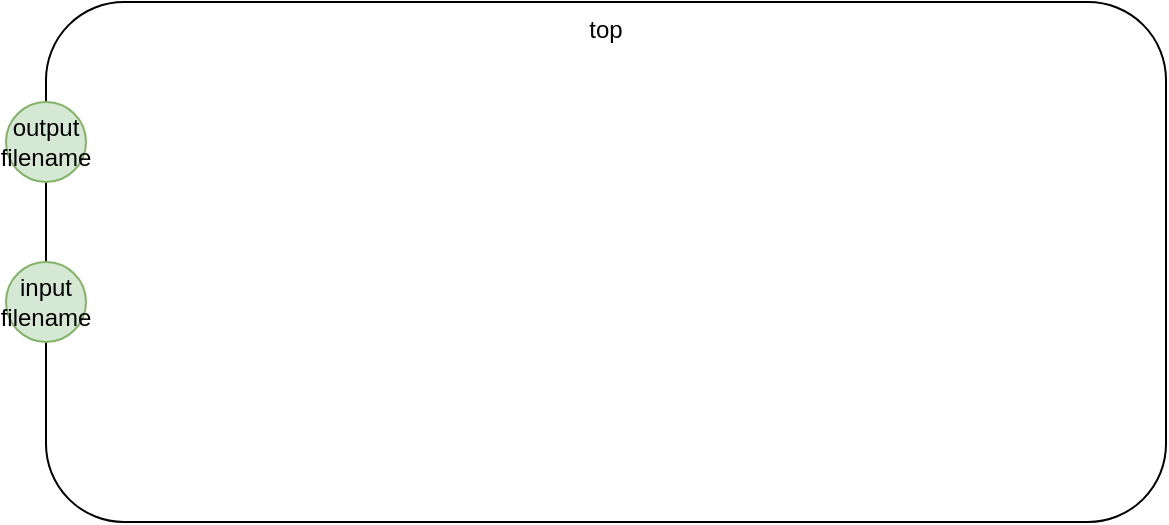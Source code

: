 <mxfile version="14.6.13" type="device" pages="12"><diagram id="dmvu1TwLKQGjhXekVZ2f" name="Signature"><mxGraphModel dx="1346" dy="782" grid="1" gridSize="10" guides="1" tooltips="1" connect="1" arrows="1" fold="1" page="1" pageScale="1" pageWidth="1100" pageHeight="850" math="0" shadow="0"><root><mxCell id="0"/><mxCell id="1" parent="0"/><mxCell id="qpPp27T3aK_ndJ4jC6wt-1" value="top" style="rounded=1;whiteSpace=wrap;html=1;horizontal=1;verticalAlign=top;" parent="1" vertex="1"><mxGeometry x="80" y="50" width="560" height="260" as="geometry"/></mxCell><mxCell id="qpPp27T3aK_ndJ4jC6wt-10" value="input filename" style="ellipse;whiteSpace=wrap;html=1;aspect=fixed;fillColor=#d5e8d4;strokeColor=#82b366;" parent="1" vertex="1"><mxGeometry x="60" y="180" width="40" height="40" as="geometry"/></mxCell><mxCell id="qpPp27T3aK_ndJ4jC6wt-12" value="output filename" style="ellipse;whiteSpace=wrap;html=1;aspect=fixed;fillColor=#d5e8d4;strokeColor=#82b366;" parent="1" vertex="1"><mxGeometry x="60" y="100" width="40" height="40" as="geometry"/></mxCell></root></mxGraphModel></diagram><diagram name="Implementation" id="UU_MDLJgIDRFhbehvKB9"><mxGraphModel dx="1346" dy="782" grid="1" gridSize="10" guides="1" tooltips="1" connect="1" arrows="1" fold="1" page="1" pageScale="1" pageWidth="1100" pageHeight="850" math="0" shadow="0"><root><mxCell id="6ZuGAgXGVQC3ooEOZrog-0"/><mxCell id="6ZuGAgXGVQC3ooEOZrog-1" parent="6ZuGAgXGVQC3ooEOZrog-0"/><mxCell id="6ZuGAgXGVQC3ooEOZrog-2" value="top" style="rounded=1;whiteSpace=wrap;html=1;horizontal=1;verticalAlign=top;" parent="6ZuGAgXGVQC3ooEOZrog-1" vertex="1"><mxGeometry x="80" y="50" width="560" height="260" as="geometry"/></mxCell><mxCell id="6ZuGAgXGVQC3ooEOZrog-3" value="write" style="rounded=1;whiteSpace=wrap;html=1;" parent="6ZuGAgXGVQC3ooEOZrog-1" vertex="1"><mxGeometry x="480" y="100" width="120" height="180" as="geometry"/></mxCell><mxCell id="6ZuGAgXGVQC3ooEOZrog-4" value="read" style="rounded=1;whiteSpace=wrap;html=1;" parent="6ZuGAgXGVQC3ooEOZrog-1" vertex="1"><mxGeometry x="200" y="160" width="120" height="120" as="geometry"/></mxCell><mxCell id="6ZuGAgXGVQC3ooEOZrog-5" value="filename" style="ellipse;whiteSpace=wrap;html=1;aspect=fixed;fillColor=#d5e8d4;strokeColor=#82b366;" parent="6ZuGAgXGVQC3ooEOZrog-1" vertex="1"><mxGeometry x="460" y="120" width="40" height="40" as="geometry"/></mxCell><mxCell id="6ZuGAgXGVQC3ooEOZrog-6" style="edgeStyle=orthogonalEdgeStyle;rounded=0;orthogonalLoop=1;jettySize=auto;html=1;exitX=1;exitY=0.5;exitDx=0;exitDy=0;" parent="6ZuGAgXGVQC3ooEOZrog-1" source="6ZuGAgXGVQC3ooEOZrog-7" target="6ZuGAgXGVQC3ooEOZrog-8" edge="1"><mxGeometry relative="1" as="geometry"/></mxCell><mxCell id="6ZuGAgXGVQC3ooEOZrog-7" value="char" style="ellipse;whiteSpace=wrap;html=1;aspect=fixed;fillColor=#fff2cc;strokeColor=#d6b656;" parent="6ZuGAgXGVQC3ooEOZrog-1" vertex="1"><mxGeometry x="300" y="180" width="40" height="40" as="geometry"/></mxCell><mxCell id="6ZuGAgXGVQC3ooEOZrog-8" value="char" style="ellipse;whiteSpace=wrap;html=1;aspect=fixed;fillColor=#d5e8d4;strokeColor=#82b366;" parent="6ZuGAgXGVQC3ooEOZrog-1" vertex="1"><mxGeometry x="460" y="180" width="40" height="40" as="geometry"/></mxCell><mxCell id="6ZuGAgXGVQC3ooEOZrog-9" value="filename" style="ellipse;whiteSpace=wrap;html=1;aspect=fixed;fillColor=#d5e8d4;strokeColor=#82b366;" parent="6ZuGAgXGVQC3ooEOZrog-1" vertex="1"><mxGeometry x="180" y="180" width="40" height="40" as="geometry"/></mxCell><mxCell id="6ZuGAgXGVQC3ooEOZrog-10" style="edgeStyle=orthogonalEdgeStyle;rounded=0;orthogonalLoop=1;jettySize=auto;html=1;exitX=1;exitY=0.5;exitDx=0;exitDy=0;entryX=0;entryY=0.5;entryDx=0;entryDy=0;" parent="6ZuGAgXGVQC3ooEOZrog-1" source="6ZuGAgXGVQC3ooEOZrog-11" target="6ZuGAgXGVQC3ooEOZrog-9" edge="1"><mxGeometry relative="1" as="geometry"/></mxCell><mxCell id="6ZuGAgXGVQC3ooEOZrog-11" value="input filename" style="ellipse;whiteSpace=wrap;html=1;aspect=fixed;fillColor=#d5e8d4;strokeColor=#82b366;" parent="6ZuGAgXGVQC3ooEOZrog-1" vertex="1"><mxGeometry x="60" y="180" width="40" height="40" as="geometry"/></mxCell><mxCell id="6ZuGAgXGVQC3ooEOZrog-12" style="edgeStyle=orthogonalEdgeStyle;rounded=0;orthogonalLoop=1;jettySize=auto;html=1;exitX=1;exitY=0.5;exitDx=0;exitDy=0;entryX=0;entryY=0.5;entryDx=0;entryDy=0;" parent="6ZuGAgXGVQC3ooEOZrog-1" source="6ZuGAgXGVQC3ooEOZrog-13" target="6ZuGAgXGVQC3ooEOZrog-5" edge="1"><mxGeometry relative="1" as="geometry"/></mxCell><mxCell id="6ZuGAgXGVQC3ooEOZrog-13" value="output filename" style="ellipse;whiteSpace=wrap;html=1;aspect=fixed;fillColor=#d5e8d4;strokeColor=#82b366;" parent="6ZuGAgXGVQC3ooEOZrog-1" vertex="1"><mxGeometry x="60" y="100" width="40" height="40" as="geometry"/></mxCell><mxCell id="6ZuGAgXGVQC3ooEOZrog-14" style="edgeStyle=orthogonalEdgeStyle;rounded=0;orthogonalLoop=1;jettySize=auto;html=1;exitX=0;exitY=0.5;exitDx=0;exitDy=0;entryX=1;entryY=0.5;entryDx=0;entryDy=0;" parent="6ZuGAgXGVQC3ooEOZrog-1" source="6ZuGAgXGVQC3ooEOZrog-15" target="6ZuGAgXGVQC3ooEOZrog-16" edge="1"><mxGeometry relative="1" as="geometry"/></mxCell><mxCell id="6ZuGAgXGVQC3ooEOZrog-15" value="request" style="ellipse;whiteSpace=wrap;html=1;aspect=fixed;fillColor=#fff2cc;strokeColor=#d6b656;" parent="6ZuGAgXGVQC3ooEOZrog-1" vertex="1"><mxGeometry x="460" y="230" width="40" height="40" as="geometry"/></mxCell><mxCell id="6ZuGAgXGVQC3ooEOZrog-16" value="req" style="ellipse;whiteSpace=wrap;html=1;aspect=fixed;fillColor=#d5e8d4;strokeColor=#82b366;" parent="6ZuGAgXGVQC3ooEOZrog-1" vertex="1"><mxGeometry x="300" y="230" width="40" height="40" as="geometry"/></mxCell></root></mxGraphModel></diagram><diagram name="Details" id="IFGe-xoJHyKMrUCHc_kY"><mxGraphModel dx="1346" dy="782" grid="1" gridSize="10" guides="1" tooltips="1" connect="1" arrows="1" fold="1" page="1" pageScale="1" pageWidth="1100" pageHeight="850" math="0" shadow="0"><root><mxCell id="VD-uY33ABAk39ww7_-Vx-0"/><mxCell id="VD-uY33ABAk39ww7_-Vx-1" parent="VD-uY33ABAk39ww7_-Vx-0"/><mxCell id="VD-uY33ABAk39ww7_-Vx-2" value="top" style="rounded=1;whiteSpace=wrap;html=1;horizontal=1;verticalAlign=top;" parent="VD-uY33ABAk39ww7_-Vx-1" vertex="1"><mxGeometry x="80" y="50" width="560" height="260" as="geometry"/></mxCell><mxCell id="VD-uY33ABAk39ww7_-Vx-3" value="write" style="rounded=1;whiteSpace=wrap;html=1;" parent="VD-uY33ABAk39ww7_-Vx-1" vertex="1"><mxGeometry x="480" y="100" width="120" height="180" as="geometry"/></mxCell><mxCell id="VD-uY33ABAk39ww7_-Vx-4" value="read" style="rounded=1;whiteSpace=wrap;html=1;" parent="VD-uY33ABAk39ww7_-Vx-1" vertex="1"><mxGeometry x="200" y="160" width="120" height="120" as="geometry"/></mxCell><mxCell id="VD-uY33ABAk39ww7_-Vx-5" value="filename" style="ellipse;whiteSpace=wrap;html=1;aspect=fixed;fillColor=#d5e8d4;strokeColor=#82b366;" parent="VD-uY33ABAk39ww7_-Vx-1" vertex="1"><mxGeometry x="460" y="120" width="40" height="40" as="geometry"/></mxCell><mxCell id="VD-uY33ABAk39ww7_-Vx-6" style="edgeStyle=orthogonalEdgeStyle;rounded=0;orthogonalLoop=1;jettySize=auto;html=1;exitX=1;exitY=0.5;exitDx=0;exitDy=0;" parent="VD-uY33ABAk39ww7_-Vx-1" source="VD-uY33ABAk39ww7_-Vx-7" target="VD-uY33ABAk39ww7_-Vx-8" edge="1"><mxGeometry relative="1" as="geometry"/></mxCell><mxCell id="VD-uY33ABAk39ww7_-Vx-7" value="char" style="ellipse;whiteSpace=wrap;html=1;aspect=fixed;fillColor=#fff2cc;strokeColor=#d6b656;" parent="VD-uY33ABAk39ww7_-Vx-1" vertex="1"><mxGeometry x="300" y="180" width="40" height="40" as="geometry"/></mxCell><mxCell id="VD-uY33ABAk39ww7_-Vx-8" value="char" style="ellipse;whiteSpace=wrap;html=1;aspect=fixed;fillColor=#d5e8d4;strokeColor=#82b366;" parent="VD-uY33ABAk39ww7_-Vx-1" vertex="1"><mxGeometry x="460" y="180" width="40" height="40" as="geometry"/></mxCell><mxCell id="VD-uY33ABAk39ww7_-Vx-9" value="filename" style="ellipse;whiteSpace=wrap;html=1;aspect=fixed;fillColor=#d5e8d4;strokeColor=#82b366;" parent="VD-uY33ABAk39ww7_-Vx-1" vertex="1"><mxGeometry x="180" y="180" width="40" height="40" as="geometry"/></mxCell><mxCell id="VD-uY33ABAk39ww7_-Vx-10" style="edgeStyle=orthogonalEdgeStyle;rounded=0;orthogonalLoop=1;jettySize=auto;html=1;exitX=1;exitY=0.5;exitDx=0;exitDy=0;entryX=0;entryY=0.5;entryDx=0;entryDy=0;" parent="VD-uY33ABAk39ww7_-Vx-1" source="VD-uY33ABAk39ww7_-Vx-11" target="VD-uY33ABAk39ww7_-Vx-9" edge="1"><mxGeometry relative="1" as="geometry"/></mxCell><mxCell id="VD-uY33ABAk39ww7_-Vx-11" value="input filename" style="ellipse;whiteSpace=wrap;html=1;aspect=fixed;fillColor=#d5e8d4;strokeColor=#82b366;" parent="VD-uY33ABAk39ww7_-Vx-1" vertex="1"><mxGeometry x="60" y="180" width="40" height="40" as="geometry"/></mxCell><mxCell id="VD-uY33ABAk39ww7_-Vx-12" style="edgeStyle=orthogonalEdgeStyle;rounded=0;orthogonalLoop=1;jettySize=auto;html=1;exitX=1;exitY=0.5;exitDx=0;exitDy=0;entryX=0;entryY=0.5;entryDx=0;entryDy=0;" parent="VD-uY33ABAk39ww7_-Vx-1" source="VD-uY33ABAk39ww7_-Vx-13" target="VD-uY33ABAk39ww7_-Vx-5" edge="1"><mxGeometry relative="1" as="geometry"/></mxCell><mxCell id="VD-uY33ABAk39ww7_-Vx-13" value="output filename" style="ellipse;whiteSpace=wrap;html=1;aspect=fixed;fillColor=#d5e8d4;strokeColor=#82b366;" parent="VD-uY33ABAk39ww7_-Vx-1" vertex="1"><mxGeometry x="60" y="100" width="40" height="40" as="geometry"/></mxCell><mxCell id="VD-uY33ABAk39ww7_-Vx-14" style="edgeStyle=orthogonalEdgeStyle;rounded=0;orthogonalLoop=1;jettySize=auto;html=1;exitX=0;exitY=0.5;exitDx=0;exitDy=0;entryX=1;entryY=0.5;entryDx=0;entryDy=0;" parent="VD-uY33ABAk39ww7_-Vx-1" source="VD-uY33ABAk39ww7_-Vx-15" target="VD-uY33ABAk39ww7_-Vx-16" edge="1"><mxGeometry relative="1" as="geometry"/></mxCell><mxCell id="VD-uY33ABAk39ww7_-Vx-15" value="request" style="ellipse;whiteSpace=wrap;html=1;aspect=fixed;fillColor=#fff2cc;strokeColor=#d6b656;" parent="VD-uY33ABAk39ww7_-Vx-1" vertex="1"><mxGeometry x="460" y="230" width="40" height="40" as="geometry"/></mxCell><mxCell id="VD-uY33ABAk39ww7_-Vx-16" value="req" style="ellipse;whiteSpace=wrap;html=1;aspect=fixed;fillColor=#d5e8d4;strokeColor=#82b366;" parent="VD-uY33ABAk39ww7_-Vx-1" vertex="1"><mxGeometry x="300" y="230" width="40" height="40" as="geometry"/></mxCell><mxCell id="VD-uY33ABAk39ww7_-Vx-17" value="signature" style="rounded=0;whiteSpace=wrap;html=1;" parent="VD-uY33ABAk39ww7_-Vx-1" vertex="1"><mxGeometry x="30" y="520" width="120" height="40" as="geometry"/></mxCell><mxCell id="VD-uY33ABAk39ww7_-Vx-18" value="implementation" style="rounded=0;whiteSpace=wrap;html=1;" parent="VD-uY33ABAk39ww7_-Vx-1" vertex="1"><mxGeometry x="30" y="560" width="120" height="40" as="geometry"/></mxCell><mxCell id="VD-uY33ABAk39ww7_-Vx-19" style="edgeStyle=orthogonalEdgeStyle;rounded=0;orthogonalLoop=1;jettySize=auto;html=1;exitX=1;exitY=0.5;exitDx=0;exitDy=0;entryX=0;entryY=0.5;entryDx=0;entryDy=0;" parent="VD-uY33ABAk39ww7_-Vx-1" source="VD-uY33ABAk39ww7_-Vx-20" target="VD-uY33ABAk39ww7_-Vx-26" edge="1"><mxGeometry relative="1" as="geometry"/></mxCell><mxCell id="VD-uY33ABAk39ww7_-Vx-20" value="" style="rounded=0;whiteSpace=wrap;html=1;" parent="VD-uY33ABAk39ww7_-Vx-1" vertex="1"><mxGeometry x="150" y="520" width="80" height="40" as="geometry"/></mxCell><mxCell id="VD-uY33ABAk39ww7_-Vx-21" style="edgeStyle=orthogonalEdgeStyle;rounded=0;orthogonalLoop=1;jettySize=auto;html=1;exitX=1;exitY=0.5;exitDx=0;exitDy=0;entryX=0;entryY=0.5;entryDx=0;entryDy=0;dashed=1;" parent="VD-uY33ABAk39ww7_-Vx-1" source="VD-uY33ABAk39ww7_-Vx-25" target="VD-uY33ABAk39ww7_-Vx-32" edge="1"><mxGeometry relative="1" as="geometry"/></mxCell><mxCell id="VD-uY33ABAk39ww7_-Vx-22" style="edgeStyle=orthogonalEdgeStyle;rounded=0;orthogonalLoop=1;jettySize=auto;html=1;exitX=1;exitY=0.5;exitDx=0;exitDy=0;dashed=1;entryX=0;entryY=0.5;entryDx=0;entryDy=0;" parent="VD-uY33ABAk39ww7_-Vx-1" source="VD-uY33ABAk39ww7_-Vx-25" target="VD-uY33ABAk39ww7_-Vx-46" edge="1"><mxGeometry relative="1" as="geometry"><Array as="points"><mxPoint x="270" y="580"/><mxPoint x="270" y="850"/></Array></mxGeometry></mxCell><mxCell id="VD-uY33ABAk39ww7_-Vx-23" style="edgeStyle=orthogonalEdgeStyle;rounded=0;orthogonalLoop=1;jettySize=auto;html=1;exitX=1;exitY=0.5;exitDx=0;exitDy=0;dashed=1;entryX=0;entryY=0.5;entryDx=0;entryDy=0;" parent="VD-uY33ABAk39ww7_-Vx-1" source="VD-uY33ABAk39ww7_-Vx-25" target="VD-uY33ABAk39ww7_-Vx-52" edge="1"><mxGeometry relative="1" as="geometry"><Array as="points"><mxPoint x="270" y="580"/><mxPoint x="270" y="1020"/></Array></mxGeometry></mxCell><mxCell id="VD-uY33ABAk39ww7_-Vx-24" value="exactly one of" style="edgeLabel;html=1;align=center;verticalAlign=middle;resizable=0;points=[];" parent="VD-uY33ABAk39ww7_-Vx-23" vertex="1" connectable="0"><mxGeometry x="-0.709" relative="1" as="geometry"><mxPoint as="offset"/></mxGeometry></mxCell><mxCell id="VD-uY33ABAk39ww7_-Vx-25" value="" style="rounded=0;whiteSpace=wrap;html=1;" parent="VD-uY33ABAk39ww7_-Vx-1" vertex="1"><mxGeometry x="150" y="560" width="80" height="40" as="geometry"/></mxCell><mxCell id="VD-uY33ABAk39ww7_-Vx-26" value="" style="rounded=1;whiteSpace=wrap;html=1;" parent="VD-uY33ABAk39ww7_-Vx-1" vertex="1"><mxGeometry x="310" y="440" width="100" height="100" as="geometry"/></mxCell><mxCell id="VD-uY33ABAk39ww7_-Vx-27" style="edgeStyle=orthogonalEdgeStyle;rounded=0;orthogonalLoop=1;jettySize=auto;html=1;exitX=1;exitY=0.5;exitDx=0;exitDy=0;" parent="VD-uY33ABAk39ww7_-Vx-1" source="VD-uY33ABAk39ww7_-Vx-28" edge="1"><mxGeometry relative="1" as="geometry"><mxPoint x="440" y="470" as="targetPoint"/></mxGeometry></mxCell><mxCell id="VD-uY33ABAk39ww7_-Vx-28" value="prototype" style="rounded=1;whiteSpace=wrap;html=1;" parent="VD-uY33ABAk39ww7_-Vx-1" vertex="1"><mxGeometry x="320" y="450" width="80" height="40" as="geometry"/></mxCell><mxCell id="VD-uY33ABAk39ww7_-Vx-29" style="edgeStyle=orthogonalEdgeStyle;rounded=0;orthogonalLoop=1;jettySize=auto;html=1;exitX=1;exitY=0.5;exitDx=0;exitDy=0;entryX=0;entryY=0.5;entryDx=0;entryDy=0;" parent="VD-uY33ABAk39ww7_-Vx-1" source="VD-uY33ABAk39ww7_-Vx-30" target="VD-uY33ABAk39ww7_-Vx-44" edge="1"><mxGeometry relative="1" as="geometry"><Array as="points"><mxPoint x="470" y="510"/><mxPoint x="470" y="380"/></Array></mxGeometry></mxCell><mxCell id="VD-uY33ABAk39ww7_-Vx-30" value="own" style="rounded=1;whiteSpace=wrap;html=1;" parent="VD-uY33ABAk39ww7_-Vx-1" vertex="1"><mxGeometry x="320" y="490" width="80" height="40" as="geometry"/></mxCell><mxCell id="VD-uY33ABAk39ww7_-Vx-31" value="signature" style="text;html=1;strokeColor=none;fillColor=none;align=center;verticalAlign=middle;whiteSpace=wrap;rounded=0;" parent="VD-uY33ABAk39ww7_-Vx-1" vertex="1"><mxGeometry x="305" y="420" width="110" height="20" as="geometry"/></mxCell><mxCell id="VD-uY33ABAk39ww7_-Vx-32" value="" style="rounded=1;whiteSpace=wrap;html=1;" parent="VD-uY33ABAk39ww7_-Vx-1" vertex="1"><mxGeometry x="310" y="650" width="100" height="100" as="geometry"/></mxCell><mxCell id="VD-uY33ABAk39ww7_-Vx-33" style="edgeStyle=orthogonalEdgeStyle;rounded=0;orthogonalLoop=1;jettySize=auto;html=1;exitX=1;exitY=0.5;exitDx=0;exitDy=0;" parent="VD-uY33ABAk39ww7_-Vx-1" source="VD-uY33ABAk39ww7_-Vx-34" edge="1"><mxGeometry relative="1" as="geometry"><mxPoint x="440" y="680" as="targetPoint"/></mxGeometry></mxCell><mxCell id="VD-uY33ABAk39ww7_-Vx-34" value="prototype" style="rounded=1;whiteSpace=wrap;html=1;" parent="VD-uY33ABAk39ww7_-Vx-1" vertex="1"><mxGeometry x="320" y="660" width="80" height="40" as="geometry"/></mxCell><mxCell id="VD-uY33ABAk39ww7_-Vx-35" style="edgeStyle=orthogonalEdgeStyle;rounded=0;orthogonalLoop=1;jettySize=auto;html=1;exitX=1;exitY=0.5;exitDx=0;exitDy=0;entryX=0;entryY=0.5;entryDx=0;entryDy=0;" parent="VD-uY33ABAk39ww7_-Vx-1" source="VD-uY33ABAk39ww7_-Vx-36" target="VD-uY33ABAk39ww7_-Vx-74" edge="1"><mxGeometry relative="1" as="geometry"/></mxCell><mxCell id="VD-uY33ABAk39ww7_-Vx-36" value="own" style="rounded=1;whiteSpace=wrap;html=1;" parent="VD-uY33ABAk39ww7_-Vx-1" vertex="1"><mxGeometry x="320" y="700" width="80" height="40" as="geometry"/></mxCell><mxCell id="VD-uY33ABAk39ww7_-Vx-37" value="containerized function" style="text;html=1;strokeColor=none;fillColor=none;align=center;verticalAlign=middle;whiteSpace=wrap;rounded=0;" parent="VD-uY33ABAk39ww7_-Vx-1" vertex="1"><mxGeometry x="305" y="630" width="125" height="20" as="geometry"/></mxCell><mxCell id="VD-uY33ABAk39ww7_-Vx-38" value="[input destructure]" style="rounded=0;whiteSpace=wrap;html=1;" parent="VD-uY33ABAk39ww7_-Vx-1" vertex="1"><mxGeometry x="510" y="400" width="120" height="40" as="geometry"/></mxCell><mxCell id="VD-uY33ABAk39ww7_-Vx-39" value="[output desctructure]" style="rounded=0;whiteSpace=wrap;html=1;" parent="VD-uY33ABAk39ww7_-Vx-1" vertex="1"><mxGeometry x="510" y="440" width="120" height="40" as="geometry"/></mxCell><mxCell id="VD-uY33ABAk39ww7_-Vx-44" value="kind" style="rounded=0;whiteSpace=wrap;html=1;" parent="VD-uY33ABAk39ww7_-Vx-1" vertex="1"><mxGeometry x="510" y="360" width="120" height="40" as="geometry"/></mxCell><mxCell id="VD-uY33ABAk39ww7_-Vx-46" value="" style="rounded=1;whiteSpace=wrap;html=1;" parent="VD-uY33ABAk39ww7_-Vx-1" vertex="1"><mxGeometry x="310" y="800" width="100" height="100" as="geometry"/></mxCell><mxCell id="VD-uY33ABAk39ww7_-Vx-47" style="edgeStyle=orthogonalEdgeStyle;rounded=0;orthogonalLoop=1;jettySize=auto;html=1;exitX=1;exitY=0.5;exitDx=0;exitDy=0;" parent="VD-uY33ABAk39ww7_-Vx-1" source="VD-uY33ABAk39ww7_-Vx-48" edge="1"><mxGeometry relative="1" as="geometry"><mxPoint x="440" y="830" as="targetPoint"/></mxGeometry></mxCell><mxCell id="VD-uY33ABAk39ww7_-Vx-48" value="prototype" style="rounded=1;whiteSpace=wrap;html=1;" parent="VD-uY33ABAk39ww7_-Vx-1" vertex="1"><mxGeometry x="320" y="810" width="80" height="40" as="geometry"/></mxCell><mxCell id="VD-uY33ABAk39ww7_-Vx-49" style="edgeStyle=orthogonalEdgeStyle;rounded=0;orthogonalLoop=1;jettySize=auto;html=1;exitX=1;exitY=0.5;exitDx=0;exitDy=0;entryX=0;entryY=0.5;entryDx=0;entryDy=0;" parent="VD-uY33ABAk39ww7_-Vx-1" source="VD-uY33ABAk39ww7_-Vx-50" target="_ihCQAu2E3Me6SP8sIM9-5" edge="1"><mxGeometry relative="1" as="geometry"><mxPoint x="510" y="820" as="targetPoint"/></mxGeometry></mxCell><mxCell id="VD-uY33ABAk39ww7_-Vx-50" value="own" style="rounded=1;whiteSpace=wrap;html=1;" parent="VD-uY33ABAk39ww7_-Vx-1" vertex="1"><mxGeometry x="320" y="850" width="80" height="40" as="geometry"/></mxCell><mxCell id="VD-uY33ABAk39ww7_-Vx-51" value="container" style="text;html=1;strokeColor=none;fillColor=none;align=center;verticalAlign=middle;whiteSpace=wrap;rounded=0;" parent="VD-uY33ABAk39ww7_-Vx-1" vertex="1"><mxGeometry x="310" y="780" width="110" height="20" as="geometry"/></mxCell><mxCell id="VD-uY33ABAk39ww7_-Vx-52" value="" style="rounded=1;whiteSpace=wrap;html=1;" parent="VD-uY33ABAk39ww7_-Vx-1" vertex="1"><mxGeometry x="310" y="970" width="100" height="100" as="geometry"/></mxCell><mxCell id="VD-uY33ABAk39ww7_-Vx-53" style="edgeStyle=orthogonalEdgeStyle;rounded=0;orthogonalLoop=1;jettySize=auto;html=1;exitX=1;exitY=0.5;exitDx=0;exitDy=0;" parent="VD-uY33ABAk39ww7_-Vx-1" source="VD-uY33ABAk39ww7_-Vx-54" edge="1"><mxGeometry relative="1" as="geometry"><mxPoint x="440" y="1000" as="targetPoint"/></mxGeometry></mxCell><mxCell id="VD-uY33ABAk39ww7_-Vx-54" value="prototype" style="rounded=1;whiteSpace=wrap;html=1;" parent="VD-uY33ABAk39ww7_-Vx-1" vertex="1"><mxGeometry x="320" y="980" width="80" height="40" as="geometry"/></mxCell><mxCell id="_ihCQAu2E3Me6SP8sIM9-12" style="edgeStyle=orthogonalEdgeStyle;rounded=0;orthogonalLoop=1;jettySize=auto;html=1;exitX=1;exitY=0.5;exitDx=0;exitDy=0;entryX=0;entryY=0.5;entryDx=0;entryDy=0;" parent="VD-uY33ABAk39ww7_-Vx-1" source="VD-uY33ABAk39ww7_-Vx-56" target="_ihCQAu2E3Me6SP8sIM9-10" edge="1"><mxGeometry relative="1" as="geometry"/></mxCell><mxCell id="VD-uY33ABAk39ww7_-Vx-56" value="own" style="rounded=1;whiteSpace=wrap;html=1;" parent="VD-uY33ABAk39ww7_-Vx-1" vertex="1"><mxGeometry x="320" y="1020" width="80" height="40" as="geometry"/></mxCell><mxCell id="VD-uY33ABAk39ww7_-Vx-57" value="leaf" style="text;html=1;strokeColor=none;fillColor=none;align=center;verticalAlign=middle;whiteSpace=wrap;rounded=0;" parent="VD-uY33ABAk39ww7_-Vx-1" vertex="1"><mxGeometry x="305" y="950" width="110" height="20" as="geometry"/></mxCell><mxCell id="VD-uY33ABAk39ww7_-Vx-62" value="[net name]" style="rounded=0;whiteSpace=wrap;html=1;" parent="VD-uY33ABAk39ww7_-Vx-1" vertex="1"><mxGeometry x="780" y="560" width="120" height="40" as="geometry"/></mxCell><mxCell id="VD-uY33ABAk39ww7_-Vx-64" value="[child name]" style="rounded=0;whiteSpace=wrap;html=1;" parent="VD-uY33ABAk39ww7_-Vx-1" vertex="1"><mxGeometry x="780" y="600" width="120" height="40" as="geometry"/></mxCell><mxCell id="VD-uY33ABAk39ww7_-Vx-66" value="[connection]" style="rounded=0;whiteSpace=wrap;html=1;" parent="VD-uY33ABAk39ww7_-Vx-1" vertex="1"><mxGeometry x="780" y="640" width="120" height="40" as="geometry"/></mxCell><mxCell id="VD-uY33ABAk39ww7_-Vx-68" value="initially" style="rounded=0;whiteSpace=wrap;html=1;" parent="VD-uY33ABAk39ww7_-Vx-1" vertex="1"><mxGeometry x="780" y="680" width="120" height="40" as="geometry"/></mxCell><mxCell id="VD-uY33ABAk39ww7_-Vx-70" value="finally" style="rounded=0;whiteSpace=wrap;html=1;" parent="VD-uY33ABAk39ww7_-Vx-1" vertex="1"><mxGeometry x="780" y="720" width="120" height="40" as="geometry"/></mxCell><mxCell id="VD-uY33ABAk39ww7_-Vx-74" value="handler" style="rounded=0;whiteSpace=wrap;html=1;" parent="VD-uY33ABAk39ww7_-Vx-1" vertex="1"><mxGeometry x="780" y="520" width="120" height="40" as="geometry"/></mxCell><mxCell id="VD-uY33ABAk39ww7_-Vx-95" value="prototype scope" style="rounded=0;whiteSpace=wrap;html=1;" parent="VD-uY33ABAk39ww7_-Vx-1" vertex="1"><mxGeometry x="780" y="760" width="120" height="40" as="geometry"/></mxCell><mxCell id="VD-uY33ABAk39ww7_-Vx-98" value="" style="rounded=0;whiteSpace=wrap;html=1;fillColor=#f5f5f5;strokeColor=#666666;fontColor=#333333;" parent="VD-uY33ABAk39ww7_-Vx-1" vertex="1"><mxGeometry x="80" y="2160" width="80" height="40" as="geometry"/></mxCell><mxCell id="VD-uY33ABAk39ww7_-Vx-99" value="Gray box means &quot;like something already defined elsewhere on this diagram&quot;" style="text;html=1;strokeColor=none;fillColor=none;align=center;verticalAlign=middle;whiteSpace=wrap;rounded=0;" parent="VD-uY33ABAk39ww7_-Vx-1" vertex="1"><mxGeometry x="170" y="2160" width="200" height="40" as="geometry"/></mxCell><mxCell id="VD-uY33ABAk39ww7_-Vx-103" value="kind" style="rounded=0;whiteSpace=wrap;html=1;" parent="VD-uY33ABAk39ww7_-Vx-1" vertex="1"><mxGeometry x="577.5" y="2250" width="120" height="40" as="geometry"/></mxCell><mxCell id="VD-uY33ABAk39ww7_-Vx-104" value="name" style="rounded=0;whiteSpace=wrap;html=1;" parent="VD-uY33ABAk39ww7_-Vx-1" vertex="1"><mxGeometry x="697.5" y="2250" width="120" height="40" as="geometry"/></mxCell><mxCell id="VD-uY33ABAk39ww7_-Vx-105" value="name" style="rounded=0;whiteSpace=wrap;html=1;" parent="VD-uY33ABAk39ww7_-Vx-1" vertex="1"><mxGeometry x="577.5" y="2290" width="120" height="40" as="geometry"/></mxCell><mxCell id="VD-uY33ABAk39ww7_-Vx-106" value="◦string" style="rounded=0;whiteSpace=wrap;html=1;" parent="VD-uY33ABAk39ww7_-Vx-1" vertex="1"><mxGeometry x="697.5" y="2290" width="120" height="40" as="geometry"/></mxCell><mxCell id="VD-uY33ABAk39ww7_-Vx-107" value="net name" style="rounded=0;whiteSpace=wrap;html=1;" parent="VD-uY33ABAk39ww7_-Vx-1" vertex="1"><mxGeometry x="577.5" y="2210" width="120" height="40" as="geometry"/></mxCell><mxCell id="VD-uY33ABAk39ww7_-Vx-108" value="name" style="rounded=0;whiteSpace=wrap;html=1;" parent="VD-uY33ABAk39ww7_-Vx-1" vertex="1"><mxGeometry x="697.5" y="2210" width="120" height="40" as="geometry"/></mxCell><mxCell id="VD-uY33ABAk39ww7_-Vx-109" value="child name" style="rounded=0;whiteSpace=wrap;html=1;" parent="VD-uY33ABAk39ww7_-Vx-1" vertex="1"><mxGeometry x="577.5" y="2170" width="120" height="40" as="geometry"/></mxCell><mxCell id="VD-uY33ABAk39ww7_-Vx-110" value="name" style="rounded=0;whiteSpace=wrap;html=1;" parent="VD-uY33ABAk39ww7_-Vx-1" vertex="1"><mxGeometry x="697.5" y="2170" width="120" height="40" as="geometry"/></mxCell><mxCell id="VD-uY33ABAk39ww7_-Vx-111" value="" style="rounded=1;whiteSpace=wrap;html=1;" parent="VD-uY33ABAk39ww7_-Vx-1" vertex="1"><mxGeometry x="677.5" y="1220" width="100" height="100" as="geometry"/></mxCell><mxCell id="VD-uY33ABAk39ww7_-Vx-112" style="edgeStyle=orthogonalEdgeStyle;rounded=0;orthogonalLoop=1;jettySize=auto;html=1;exitX=1;exitY=0.5;exitDx=0;exitDy=0;" parent="VD-uY33ABAk39ww7_-Vx-1" source="VD-uY33ABAk39ww7_-Vx-113" edge="1"><mxGeometry relative="1" as="geometry"><mxPoint x="807.5" y="1250" as="targetPoint"/></mxGeometry></mxCell><mxCell id="VD-uY33ABAk39ww7_-Vx-113" value="prototype" style="rounded=1;whiteSpace=wrap;html=1;" parent="VD-uY33ABAk39ww7_-Vx-1" vertex="1"><mxGeometry x="687.5" y="1230" width="80" height="40" as="geometry"/></mxCell><mxCell id="VD-uY33ABAk39ww7_-Vx-114" style="edgeStyle=orthogonalEdgeStyle;rounded=0;orthogonalLoop=1;jettySize=auto;html=1;exitX=0.5;exitY=1;exitDx=0;exitDy=0;entryX=0;entryY=0.5;entryDx=0;entryDy=0;" parent="VD-uY33ABAk39ww7_-Vx-1" source="VD-uY33ABAk39ww7_-Vx-115" target="VD-uY33ABAk39ww7_-Vx-119" edge="1"><mxGeometry relative="1" as="geometry"/></mxCell><mxCell id="VD-uY33ABAk39ww7_-Vx-115" value="own" style="rounded=1;whiteSpace=wrap;html=1;" parent="VD-uY33ABAk39ww7_-Vx-1" vertex="1"><mxGeometry x="687.5" y="1270" width="80" height="40" as="geometry"/></mxCell><mxCell id="VD-uY33ABAk39ww7_-Vx-116" value="sender net receiver" style="text;html=1;strokeColor=none;fillColor=none;align=center;verticalAlign=middle;whiteSpace=wrap;rounded=0;" parent="VD-uY33ABAk39ww7_-Vx-1" vertex="1"><mxGeometry x="672.5" y="1200" width="117.5" height="20" as="geometry"/></mxCell><mxCell id="VD-uY33ABAk39ww7_-Vx-117" value="receiver" style="rounded=0;whiteSpace=wrap;html=1;" parent="VD-uY33ABAk39ww7_-Vx-1" vertex="1"><mxGeometry x="830" y="1440" width="120" height="40" as="geometry"/></mxCell><mxCell id="VD-uY33ABAk39ww7_-Vx-118" value="net" style="rounded=0;whiteSpace=wrap;html=1;" parent="VD-uY33ABAk39ww7_-Vx-1" vertex="1"><mxGeometry x="830" y="1400" width="120" height="40" as="geometry"/></mxCell><mxCell id="VD-uY33ABAk39ww7_-Vx-119" value="sender" style="rounded=0;whiteSpace=wrap;html=1;" parent="VD-uY33ABAk39ww7_-Vx-1" vertex="1"><mxGeometry x="830" y="1360" width="120" height="40" as="geometry"/></mxCell><mxCell id="VD-uY33ABAk39ww7_-Vx-123" value="" style="rounded=1;whiteSpace=wrap;html=1;" parent="VD-uY33ABAk39ww7_-Vx-1" vertex="1"><mxGeometry x="725" y="1550" width="100" height="100" as="geometry"/></mxCell><mxCell id="VD-uY33ABAk39ww7_-Vx-124" style="edgeStyle=orthogonalEdgeStyle;rounded=0;orthogonalLoop=1;jettySize=auto;html=1;exitX=1;exitY=0.5;exitDx=0;exitDy=0;" parent="VD-uY33ABAk39ww7_-Vx-1" source="VD-uY33ABAk39ww7_-Vx-125" edge="1"><mxGeometry relative="1" as="geometry"><mxPoint x="855" y="1580" as="targetPoint"/></mxGeometry></mxCell><mxCell id="VD-uY33ABAk39ww7_-Vx-125" value="prototype" style="rounded=1;whiteSpace=wrap;html=1;" parent="VD-uY33ABAk39ww7_-Vx-1" vertex="1"><mxGeometry x="735" y="1560" width="80" height="40" as="geometry"/></mxCell><mxCell id="VD-uY33ABAk39ww7_-Vx-126" style="edgeStyle=orthogonalEdgeStyle;rounded=0;orthogonalLoop=1;jettySize=auto;html=1;exitX=0.5;exitY=1;exitDx=0;exitDy=0;entryX=0;entryY=0.5;entryDx=0;entryDy=0;" parent="VD-uY33ABAk39ww7_-Vx-1" source="VD-uY33ABAk39ww7_-Vx-127" target="VD-uY33ABAk39ww7_-Vx-130" edge="1"><mxGeometry relative="1" as="geometry"/></mxCell><mxCell id="VD-uY33ABAk39ww7_-Vx-127" value="own" style="rounded=1;whiteSpace=wrap;html=1;" parent="VD-uY33ABAk39ww7_-Vx-1" vertex="1"><mxGeometry x="735" y="1600" width="80" height="40" as="geometry"/></mxCell><mxCell id="VD-uY33ABAk39ww7_-Vx-128" value="Sender" style="text;html=1;strokeColor=none;fillColor=none;align=center;verticalAlign=middle;whiteSpace=wrap;rounded=0;" parent="VD-uY33ABAk39ww7_-Vx-1" vertex="1"><mxGeometry x="720" y="1530" width="117.5" height="20" as="geometry"/></mxCell><mxCell id="VD-uY33ABAk39ww7_-Vx-129" value="port" style="rounded=0;whiteSpace=wrap;html=1;" parent="VD-uY33ABAk39ww7_-Vx-1" vertex="1"><mxGeometry x="877.5" y="1730" width="120" height="40" as="geometry"/></mxCell><mxCell id="VD-uY33ABAk39ww7_-Vx-130" value="component" style="rounded=0;whiteSpace=wrap;html=1;" parent="VD-uY33ABAk39ww7_-Vx-1" vertex="1"><mxGeometry x="877.5" y="1690" width="120" height="40" as="geometry"/></mxCell><mxCell id="VD-uY33ABAk39ww7_-Vx-133" value="" style="rounded=1;whiteSpace=wrap;html=1;" parent="VD-uY33ABAk39ww7_-Vx-1" vertex="1"><mxGeometry x="730" y="1840" width="100" height="100" as="geometry"/></mxCell><mxCell id="VD-uY33ABAk39ww7_-Vx-134" style="edgeStyle=orthogonalEdgeStyle;rounded=0;orthogonalLoop=1;jettySize=auto;html=1;exitX=1;exitY=0.5;exitDx=0;exitDy=0;" parent="VD-uY33ABAk39ww7_-Vx-1" source="VD-uY33ABAk39ww7_-Vx-135" edge="1"><mxGeometry relative="1" as="geometry"><mxPoint x="860" y="1870" as="targetPoint"/></mxGeometry></mxCell><mxCell id="VD-uY33ABAk39ww7_-Vx-135" value="prototype" style="rounded=1;whiteSpace=wrap;html=1;" parent="VD-uY33ABAk39ww7_-Vx-1" vertex="1"><mxGeometry x="740" y="1850" width="80" height="40" as="geometry"/></mxCell><mxCell id="VD-uY33ABAk39ww7_-Vx-136" style="edgeStyle=orthogonalEdgeStyle;rounded=0;orthogonalLoop=1;jettySize=auto;html=1;exitX=0.5;exitY=1;exitDx=0;exitDy=0;entryX=0;entryY=0.5;entryDx=0;entryDy=0;" parent="VD-uY33ABAk39ww7_-Vx-1" source="VD-uY33ABAk39ww7_-Vx-137" target="VD-uY33ABAk39ww7_-Vx-140" edge="1"><mxGeometry relative="1" as="geometry"/></mxCell><mxCell id="VD-uY33ABAk39ww7_-Vx-137" value="own" style="rounded=1;whiteSpace=wrap;html=1;" parent="VD-uY33ABAk39ww7_-Vx-1" vertex="1"><mxGeometry x="740" y="1890" width="80" height="40" as="geometry"/></mxCell><mxCell id="VD-uY33ABAk39ww7_-Vx-138" value="Receiver" style="text;html=1;strokeColor=none;fillColor=none;align=center;verticalAlign=middle;whiteSpace=wrap;rounded=0;" parent="VD-uY33ABAk39ww7_-Vx-1" vertex="1"><mxGeometry x="725" y="1820" width="117.5" height="20" as="geometry"/></mxCell><mxCell id="VD-uY33ABAk39ww7_-Vx-139" value="port" style="rounded=0;whiteSpace=wrap;html=1;" parent="VD-uY33ABAk39ww7_-Vx-1" vertex="1"><mxGeometry x="882.5" y="2020" width="120" height="40" as="geometry"/></mxCell><mxCell id="VD-uY33ABAk39ww7_-Vx-140" value="component" style="rounded=0;whiteSpace=wrap;html=1;" parent="VD-uY33ABAk39ww7_-Vx-1" vertex="1"><mxGeometry x="882.5" y="1980" width="120" height="40" as="geometry"/></mxCell><mxCell id="VD-uY33ABAk39ww7_-Vx-143" value="" style="rounded=1;whiteSpace=wrap;html=1;" parent="VD-uY33ABAk39ww7_-Vx-1" vertex="1"><mxGeometry x="255" y="1220" width="100" height="100" as="geometry"/></mxCell><mxCell id="VD-uY33ABAk39ww7_-Vx-144" style="edgeStyle=orthogonalEdgeStyle;rounded=0;orthogonalLoop=1;jettySize=auto;html=1;exitX=1;exitY=0.5;exitDx=0;exitDy=0;" parent="VD-uY33ABAk39ww7_-Vx-1" source="VD-uY33ABAk39ww7_-Vx-145" edge="1"><mxGeometry relative="1" as="geometry"><mxPoint x="385" y="1250" as="targetPoint"/></mxGeometry></mxCell><mxCell id="VD-uY33ABAk39ww7_-Vx-145" value="prototype" style="rounded=1;whiteSpace=wrap;html=1;" parent="VD-uY33ABAk39ww7_-Vx-1" vertex="1"><mxGeometry x="265" y="1230" width="80" height="40" as="geometry"/></mxCell><mxCell id="VD-uY33ABAk39ww7_-Vx-146" style="edgeStyle=orthogonalEdgeStyle;rounded=0;orthogonalLoop=1;jettySize=auto;html=1;exitX=0.5;exitY=1;exitDx=0;exitDy=0;entryX=0;entryY=0.5;entryDx=0;entryDy=0;dashed=1;" parent="VD-uY33ABAk39ww7_-Vx-1" source="VD-uY33ABAk39ww7_-Vx-149" target="VD-uY33ABAk39ww7_-Vx-152" edge="1"><mxGeometry relative="1" as="geometry"/></mxCell><mxCell id="VD-uY33ABAk39ww7_-Vx-147" style="edgeStyle=orthogonalEdgeStyle;rounded=0;orthogonalLoop=1;jettySize=auto;html=1;exitX=0.5;exitY=1;exitDx=0;exitDy=0;entryX=0;entryY=0.5;entryDx=0;entryDy=0;dashed=1;" parent="VD-uY33ABAk39ww7_-Vx-1" source="VD-uY33ABAk39ww7_-Vx-149" target="VD-uY33ABAk39ww7_-Vx-160" edge="1"><mxGeometry relative="1" as="geometry"/></mxCell><mxCell id="VD-uY33ABAk39ww7_-Vx-148" value="either" style="edgeLabel;html=1;align=center;verticalAlign=middle;resizable=0;points=[];" parent="VD-uY33ABAk39ww7_-Vx-147" vertex="1" connectable="0"><mxGeometry x="-0.789" relative="1" as="geometry"><mxPoint as="offset"/></mxGeometry></mxCell><mxCell id="VD-uY33ABAk39ww7_-Vx-149" value="own" style="rounded=1;whiteSpace=wrap;html=1;" parent="VD-uY33ABAk39ww7_-Vx-1" vertex="1"><mxGeometry x="265" y="1270" width="80" height="40" as="geometry"/></mxCell><mxCell id="VD-uY33ABAk39ww7_-Vx-150" value="component" style="text;html=1;strokeColor=none;fillColor=none;align=center;verticalAlign=middle;whiteSpace=wrap;rounded=0;" parent="VD-uY33ABAk39ww7_-Vx-1" vertex="1"><mxGeometry x="250" y="1200" width="117.5" height="20" as="geometry"/></mxCell><mxCell id="VD-uY33ABAk39ww7_-Vx-151" value="component name" style="rounded=0;whiteSpace=wrap;html=1;" parent="VD-uY33ABAk39ww7_-Vx-1" vertex="1"><mxGeometry x="407.5" y="1400" width="120" height="40" as="geometry"/></mxCell><mxCell id="VD-uY33ABAk39ww7_-Vx-152" value="" style="rounded=0;whiteSpace=wrap;html=1;" parent="VD-uY33ABAk39ww7_-Vx-1" vertex="1"><mxGeometry x="407.5" y="1360" width="120" height="40" as="geometry"/></mxCell><mxCell id="VD-uY33ABAk39ww7_-Vx-155" value="" style="rounded=0;whiteSpace=wrap;html=1;" parent="VD-uY33ABAk39ww7_-Vx-1" vertex="1"><mxGeometry x="407.5" y="1440" width="120" height="40" as="geometry"/></mxCell><mxCell id="VD-uY33ABAk39ww7_-Vx-157" value="component name" style="rounded=0;whiteSpace=wrap;html=1;" parent="VD-uY33ABAk39ww7_-Vx-1" vertex="1"><mxGeometry x="577.5" y="2130" width="120" height="40" as="geometry"/></mxCell><mxCell id="VD-uY33ABAk39ww7_-Vx-158" value="name" style="rounded=0;whiteSpace=wrap;html=1;" parent="VD-uY33ABAk39ww7_-Vx-1" vertex="1"><mxGeometry x="697.5" y="2130" width="120" height="40" as="geometry"/></mxCell><mxCell id="VD-uY33ABAk39ww7_-Vx-159" value="" style="rounded=0;whiteSpace=wrap;html=1;" parent="VD-uY33ABAk39ww7_-Vx-1" vertex="1"><mxGeometry x="407.5" y="1560" width="120" height="40" as="geometry"/></mxCell><mxCell id="VD-uY33ABAk39ww7_-Vx-160" value="" style="rounded=0;whiteSpace=wrap;html=1;" parent="VD-uY33ABAk39ww7_-Vx-1" vertex="1"><mxGeometry x="407.5" y="1520" width="120" height="40" as="geometry"/></mxCell><mxCell id="VD-uY33ABAk39ww7_-Vx-163" value="" style="rounded=0;whiteSpace=wrap;html=1;" parent="VD-uY33ABAk39ww7_-Vx-1" vertex="1"><mxGeometry x="407.5" y="1600" width="120" height="40" as="geometry"/></mxCell><mxCell id="VD-uY33ABAk39ww7_-Vx-165" value="" style="rounded=1;whiteSpace=wrap;html=1;" parent="VD-uY33ABAk39ww7_-Vx-1" vertex="1"><mxGeometry x="255" y="1710" width="100" height="100" as="geometry"/></mxCell><mxCell id="VD-uY33ABAk39ww7_-Vx-166" style="edgeStyle=orthogonalEdgeStyle;rounded=0;orthogonalLoop=1;jettySize=auto;html=1;exitX=1;exitY=0.5;exitDx=0;exitDy=0;" parent="VD-uY33ABAk39ww7_-Vx-1" source="VD-uY33ABAk39ww7_-Vx-167" edge="1"><mxGeometry relative="1" as="geometry"><mxPoint x="385" y="1740" as="targetPoint"/></mxGeometry></mxCell><mxCell id="VD-uY33ABAk39ww7_-Vx-167" value="prototype" style="rounded=1;whiteSpace=wrap;html=1;" parent="VD-uY33ABAk39ww7_-Vx-1" vertex="1"><mxGeometry x="265" y="1720" width="80" height="40" as="geometry"/></mxCell><mxCell id="VD-uY33ABAk39ww7_-Vx-168" style="edgeStyle=orthogonalEdgeStyle;rounded=0;orthogonalLoop=1;jettySize=auto;html=1;exitX=0.5;exitY=1;exitDx=0;exitDy=0;entryX=0;entryY=0.5;entryDx=0;entryDy=0;" parent="VD-uY33ABAk39ww7_-Vx-1" source="VD-uY33ABAk39ww7_-Vx-169" target="VD-uY33ABAk39ww7_-Vx-172" edge="1"><mxGeometry relative="1" as="geometry"/></mxCell><mxCell id="VD-uY33ABAk39ww7_-Vx-169" value="own" style="rounded=1;whiteSpace=wrap;html=1;" parent="VD-uY33ABAk39ww7_-Vx-1" vertex="1"><mxGeometry x="265" y="1760" width="80" height="40" as="geometry"/></mxCell><mxCell id="VD-uY33ABAk39ww7_-Vx-170" value="port" style="text;html=1;strokeColor=none;fillColor=none;align=center;verticalAlign=middle;whiteSpace=wrap;rounded=0;" parent="VD-uY33ABAk39ww7_-Vx-1" vertex="1"><mxGeometry x="250" y="1690" width="117.5" height="20" as="geometry"/></mxCell><mxCell id="VD-uY33ABAk39ww7_-Vx-171" value="port name" style="rounded=0;whiteSpace=wrap;html=1;" parent="VD-uY33ABAk39ww7_-Vx-1" vertex="1"><mxGeometry x="407.5" y="1890" width="120" height="40" as="geometry"/></mxCell><mxCell id="VD-uY33ABAk39ww7_-Vx-172" value="" style="rounded=0;whiteSpace=wrap;html=1;" parent="VD-uY33ABAk39ww7_-Vx-1" vertex="1"><mxGeometry x="407.5" y="1850" width="120" height="40" as="geometry"/></mxCell><mxCell id="VD-uY33ABAk39ww7_-Vx-175" value="" style="rounded=0;whiteSpace=wrap;html=1;" parent="VD-uY33ABAk39ww7_-Vx-1" vertex="1"><mxGeometry x="407.5" y="1930" width="120" height="40" as="geometry"/></mxCell><mxCell id="VD-uY33ABAk39ww7_-Vx-178" value="&quot;〔&quot;" style="text;html=1;strokeColor=none;fillColor=none;align=center;verticalAlign=middle;whiteSpace=wrap;rounded=0;textOpacity=50;" parent="VD-uY33ABAk39ww7_-Vx-1" vertex="1"><mxGeometry x="452.5" y="1370" width="30" height="20" as="geometry"/></mxCell><mxCell id="VD-uY33ABAk39ww7_-Vx-179" value="&quot;〕&quot;" style="text;html=1;strokeColor=none;fillColor=none;align=center;verticalAlign=middle;whiteSpace=wrap;rounded=0;textOpacity=50;" parent="VD-uY33ABAk39ww7_-Vx-1" vertex="1"><mxGeometry x="452.5" y="1450" width="30" height="20" as="geometry"/></mxCell><mxCell id="VD-uY33ABAk39ww7_-Vx-180" value="&quot;$self&quot;" style="text;html=1;strokeColor=none;fillColor=none;align=center;verticalAlign=middle;whiteSpace=wrap;rounded=0;textOpacity=50;" parent="VD-uY33ABAk39ww7_-Vx-1" vertex="1"><mxGeometry x="442.5" y="1570" width="50" height="20" as="geometry"/></mxCell><mxCell id="VD-uY33ABAk39ww7_-Vx-181" value="&quot;〔&quot;" style="text;html=1;strokeColor=none;fillColor=none;align=center;verticalAlign=middle;whiteSpace=wrap;rounded=0;textOpacity=50;" parent="VD-uY33ABAk39ww7_-Vx-1" vertex="1"><mxGeometry x="452.5" y="1530" width="30" height="20" as="geometry"/></mxCell><mxCell id="VD-uY33ABAk39ww7_-Vx-182" value="&quot;〕&quot;" style="text;html=1;strokeColor=none;fillColor=none;align=center;verticalAlign=middle;whiteSpace=wrap;rounded=0;textOpacity=50;" parent="VD-uY33ABAk39ww7_-Vx-1" vertex="1"><mxGeometry x="452.5" y="1610" width="30" height="20" as="geometry"/></mxCell><mxCell id="VD-uY33ABAk39ww7_-Vx-184" value="&quot;«&quot;" style="text;html=1;strokeColor=none;fillColor=none;align=center;verticalAlign=middle;whiteSpace=wrap;rounded=0;textOpacity=50;" parent="VD-uY33ABAk39ww7_-Vx-1" vertex="1"><mxGeometry x="452.5" y="1860" width="30" height="20" as="geometry"/></mxCell><mxCell id="VD-uY33ABAk39ww7_-Vx-185" value="&quot;»&quot;" style="text;html=1;strokeColor=none;fillColor=none;align=center;verticalAlign=middle;whiteSpace=wrap;rounded=0;textOpacity=50;" parent="VD-uY33ABAk39ww7_-Vx-1" vertex="1"><mxGeometry x="452.5" y="1940" width="30" height="20" as="geometry"/></mxCell><mxCell id="_ihCQAu2E3Me6SP8sIM9-0" value="[net name]" style="rounded=0;whiteSpace=wrap;html=1;fillColor=#f5f5f5;strokeColor=#666666;fontColor=#333333;" parent="VD-uY33ABAk39ww7_-Vx-1" vertex="1"><mxGeometry x="580" y="800" width="120" height="40" as="geometry"/></mxCell><mxCell id="_ihCQAu2E3Me6SP8sIM9-1" value="[child name]" style="rounded=0;whiteSpace=wrap;html=1;fillColor=#f5f5f5;strokeColor=#666666;fontColor=#333333;" parent="VD-uY33ABAk39ww7_-Vx-1" vertex="1"><mxGeometry x="580" y="840" width="120" height="40" as="geometry"/></mxCell><mxCell id="_ihCQAu2E3Me6SP8sIM9-2" value="[connection]" style="rounded=0;whiteSpace=wrap;html=1;fillColor=#f5f5f5;strokeColor=#666666;fontColor=#333333;" parent="VD-uY33ABAk39ww7_-Vx-1" vertex="1"><mxGeometry x="580" y="880" width="120" height="40" as="geometry"/></mxCell><mxCell id="_ihCQAu2E3Me6SP8sIM9-5" value="handler" style="rounded=0;whiteSpace=wrap;html=1;fillColor=#f5f5f5;strokeColor=#666666;fontColor=#333333;" parent="VD-uY33ABAk39ww7_-Vx-1" vertex="1"><mxGeometry x="580" y="760" width="120" height="40" as="geometry"/></mxCell><mxCell id="_ihCQAu2E3Me6SP8sIM9-6" value="prototype scope" style="rounded=0;whiteSpace=wrap;html=1;fillColor=#f5f5f5;strokeColor=#666666;fontColor=#333333;" parent="VD-uY33ABAk39ww7_-Vx-1" vertex="1"><mxGeometry x="580" y="920" width="120" height="40" as="geometry"/></mxCell><mxCell id="_ihCQAu2E3Me6SP8sIM9-10" value="handler" style="rounded=0;whiteSpace=wrap;html=1;fillColor=#f5f5f5;strokeColor=#666666;fontColor=#333333;" parent="VD-uY33ABAk39ww7_-Vx-1" vertex="1"><mxGeometry x="527.5" y="1040" width="120" height="40" as="geometry"/></mxCell><mxCell id="_ihCQAu2E3Me6SP8sIM9-11" value="prototype scope" style="rounded=0;whiteSpace=wrap;html=1;fillColor=#f5f5f5;strokeColor=#666666;fontColor=#333333;" parent="VD-uY33ABAk39ww7_-Vx-1" vertex="1"><mxGeometry x="527.5" y="1080" width="120" height="40" as="geometry"/></mxCell><mxCell id="_ihCQAu2E3Me6SP8sIM9-13" value="Synonyms" style="text;html=1;strokeColor=none;fillColor=none;align=center;verticalAlign=middle;whiteSpace=wrap;rounded=0;" parent="VD-uY33ABAk39ww7_-Vx-1" vertex="1"><mxGeometry x="573.75" y="2110" width="117.5" height="20" as="geometry"/></mxCell><mxCell id="_ihCQAu2E3Me6SP8sIM9-15" value="handler" style="rounded=0;whiteSpace=wrap;html=1;" parent="VD-uY33ABAk39ww7_-Vx-1" vertex="1"><mxGeometry x="577.5" y="2330" width="120" height="40" as="geometry"/></mxCell><mxCell id="_ihCQAu2E3Me6SP8sIM9-16" value="&lt;font color=&quot;#333333&quot;&gt;λ&lt;/font&gt;" style="rounded=0;whiteSpace=wrap;html=1;" parent="VD-uY33ABAk39ww7_-Vx-1" vertex="1"><mxGeometry x="697.5" y="2330" width="120" height="40" as="geometry"/></mxCell><mxCell id="_ihCQAu2E3Me6SP8sIM9-17" value="initially" style="rounded=0;whiteSpace=wrap;html=1;" parent="VD-uY33ABAk39ww7_-Vx-1" vertex="1"><mxGeometry x="577.5" y="2370" width="120" height="40" as="geometry"/></mxCell><mxCell id="_ihCQAu2E3Me6SP8sIM9-18" value="&lt;font color=&quot;#333333&quot;&gt;λ&lt;/font&gt;" style="rounded=0;whiteSpace=wrap;html=1;" parent="VD-uY33ABAk39ww7_-Vx-1" vertex="1"><mxGeometry x="697.5" y="2370" width="120" height="40" as="geometry"/></mxCell><mxCell id="_ihCQAu2E3Me6SP8sIM9-19" value="finally" style="rounded=0;whiteSpace=wrap;html=1;" parent="VD-uY33ABAk39ww7_-Vx-1" vertex="1"><mxGeometry x="577.5" y="2410" width="120" height="40" as="geometry"/></mxCell><mxCell id="_ihCQAu2E3Me6SP8sIM9-20" value="&lt;span style=&quot;color: rgb(51 , 51 , 51)&quot;&gt;λ&lt;/span&gt;" style="rounded=0;whiteSpace=wrap;html=1;" parent="VD-uY33ABAk39ww7_-Vx-1" vertex="1"><mxGeometry x="697.5" y="2410" width="120" height="40" as="geometry"/></mxCell><mxCell id="_ihCQAu2E3Me6SP8sIM9-21" value="@&lt;i&gt;name&lt;/i&gt;" style="rounded=0;whiteSpace=wrap;html=1;" parent="VD-uY33ABAk39ww7_-Vx-1" vertex="1"><mxGeometry x="80" y="2240" width="120" height="40" as="geometry"/></mxCell><mxCell id="_ihCQAu2E3Me6SP8sIM9-22" value="&lt;span style=&quot;color: rgb(51 , 51 , 51)&quot;&gt;λ&lt;/span&gt;" style="rounded=0;whiteSpace=wrap;html=1;" parent="VD-uY33ABAk39ww7_-Vx-1" vertex="1"><mxGeometry x="80" y="2280" width="120" height="40" as="geometry"/></mxCell><mxCell id="_ihCQAu2E3Me6SP8sIM9-23" value="" style="shape=curlyBracket;whiteSpace=wrap;html=1;rounded=1;flipH=1;" parent="VD-uY33ABAk39ww7_-Vx-1" vertex="1"><mxGeometry x="230" y="2240" width="20" height="120" as="geometry"/></mxCell><mxCell id="_ihCQAu2E3Me6SP8sIM9-24" value="External Type Handles" style="text;html=1;strokeColor=none;fillColor=none;align=center;verticalAlign=middle;whiteSpace=wrap;rounded=0;" parent="VD-uY33ABAk39ww7_-Vx-1" vertex="1"><mxGeometry x="250" y="2280" width="140" height="40" as="geometry"/></mxCell><mxCell id="_ihCQAu2E3Me6SP8sIM9-25" value="@&lt;i&gt;1&lt;/i&gt;" style="rounded=0;whiteSpace=wrap;html=1;" parent="VD-uY33ABAk39ww7_-Vx-1" vertex="1"><mxGeometry x="80" y="2320" width="120" height="40" as="geometry"/></mxCell><mxCell id="_ihCQAu2E3Me6SP8sIM9-26" value="" style="shape=curlyBracket;whiteSpace=wrap;html=1;rounded=1;flipH=1;" parent="VD-uY33ABAk39ww7_-Vx-1" vertex="1"><mxGeometry x="270" y="2320" width="20" height="40" as="geometry"/></mxCell><mxCell id="_ihCQAu2E3Me6SP8sIM9-27" value="unnamed item (indexed)" style="text;html=1;strokeColor=none;fillColor=none;align=center;verticalAlign=middle;whiteSpace=wrap;rounded=0;" parent="VD-uY33ABAk39ww7_-Vx-1" vertex="1"><mxGeometry x="290" y="2320" width="140" height="40" as="geometry"/></mxCell></root></mxGraphModel></diagram><diagram id="anuoAzOGpWlab9Go-dHZ" name="Composition Runtime"><mxGraphModel dx="1346" dy="795" grid="1" gridSize="10" guides="1" tooltips="1" connect="1" arrows="1" fold="1" page="1" pageScale="1" pageWidth="1100" pageHeight="850" math="0" shadow="0"><root><mxCell id="ZyriP90O9rKwmM0Rnhqj-0"/><mxCell id="ZyriP90O9rKwmM0Rnhqj-1" parent="ZyriP90O9rKwmM0Rnhqj-0"/><mxCell id="JzqtR_zEP2LGxUE5p5da-0" value="" style="rounded=1;whiteSpace=wrap;html=1;" vertex="1" parent="ZyriP90O9rKwmM0Rnhqj-1"><mxGeometry x="605" y="180" width="100" height="100" as="geometry"/></mxCell><mxCell id="JzqtR_zEP2LGxUE5p5da-1" style="edgeStyle=orthogonalEdgeStyle;rounded=0;orthogonalLoop=1;jettySize=auto;html=1;exitX=1;exitY=0.5;exitDx=0;exitDy=0;" edge="1" parent="ZyriP90O9rKwmM0Rnhqj-1" source="JzqtR_zEP2LGxUE5p5da-2"><mxGeometry relative="1" as="geometry"><mxPoint x="735" y="210" as="targetPoint"/></mxGeometry></mxCell><mxCell id="JzqtR_zEP2LGxUE5p5da-2" value="prototype" style="rounded=1;whiteSpace=wrap;html=1;" vertex="1" parent="ZyriP90O9rKwmM0Rnhqj-1"><mxGeometry x="615" y="190" width="80" height="40" as="geometry"/></mxCell><mxCell id="-Ush0W2Mh26imOSW_hf8-13" style="edgeStyle=orthogonalEdgeStyle;rounded=0;orthogonalLoop=1;jettySize=auto;html=1;exitX=0.5;exitY=1;exitDx=0;exitDy=0;entryX=0.5;entryY=0;entryDx=0;entryDy=0;" edge="1" parent="ZyriP90O9rKwmM0Rnhqj-1" source="JzqtR_zEP2LGxUE5p5da-3" target="-Ush0W2Mh26imOSW_hf8-11"><mxGeometry relative="1" as="geometry"/></mxCell><mxCell id="JzqtR_zEP2LGxUE5p5da-3" value="own" style="rounded=1;whiteSpace=wrap;html=1;" vertex="1" parent="ZyriP90O9rKwmM0Rnhqj-1"><mxGeometry x="615" y="230" width="80" height="40" as="geometry"/></mxCell><mxCell id="JzqtR_zEP2LGxUE5p5da-4" value="Cons" style="text;html=1;strokeColor=none;fillColor=none;align=center;verticalAlign=middle;whiteSpace=wrap;rounded=0;" vertex="1" parent="ZyriP90O9rKwmM0Rnhqj-1"><mxGeometry x="600" y="160" width="110" height="20" as="geometry"/></mxCell><mxCell id="JzqtR_zEP2LGxUE5p5da-5" value="" style="rounded=1;whiteSpace=wrap;html=1;" vertex="1" parent="ZyriP90O9rKwmM0Rnhqj-1"><mxGeometry x="245" y="160" width="100" height="100" as="geometry"/></mxCell><mxCell id="JzqtR_zEP2LGxUE5p5da-6" style="edgeStyle=orthogonalEdgeStyle;rounded=0;orthogonalLoop=1;jettySize=auto;html=1;exitX=1;exitY=0.5;exitDx=0;exitDy=0;" edge="1" parent="ZyriP90O9rKwmM0Rnhqj-1" source="JzqtR_zEP2LGxUE5p5da-7"><mxGeometry relative="1" as="geometry"><mxPoint x="375" y="190" as="targetPoint"/></mxGeometry></mxCell><mxCell id="JzqtR_zEP2LGxUE5p5da-7" value="prototype" style="rounded=1;whiteSpace=wrap;html=1;" vertex="1" parent="ZyriP90O9rKwmM0Rnhqj-1"><mxGeometry x="255" y="170" width="80" height="40" as="geometry"/></mxCell><mxCell id="-Ush0W2Mh26imOSW_hf8-8" style="edgeStyle=orthogonalEdgeStyle;rounded=0;orthogonalLoop=1;jettySize=auto;html=1;exitX=0.5;exitY=1;exitDx=0;exitDy=0;entryX=0.5;entryY=0;entryDx=0;entryDy=0;" edge="1" parent="ZyriP90O9rKwmM0Rnhqj-1" source="JzqtR_zEP2LGxUE5p5da-8" target="-Ush0W2Mh26imOSW_hf8-4"><mxGeometry relative="1" as="geometry"/></mxCell><mxCell id="JzqtR_zEP2LGxUE5p5da-8" value="own" style="rounded=1;whiteSpace=wrap;html=1;" vertex="1" parent="ZyriP90O9rKwmM0Rnhqj-1"><mxGeometry x="255" y="210" width="80" height="40" as="geometry"/></mxCell><mxCell id="JzqtR_zEP2LGxUE5p5da-9" value="Composition" style="text;html=1;strokeColor=none;fillColor=none;align=center;verticalAlign=middle;whiteSpace=wrap;rounded=0;" vertex="1" parent="ZyriP90O9rKwmM0Rnhqj-1"><mxGeometry x="240" y="140" width="110" height="20" as="geometry"/></mxCell><mxCell id="-Ush0W2Mh26imOSW_hf8-0" value="input queue" style="rounded=0;whiteSpace=wrap;html=1;" vertex="1" parent="ZyriP90O9rKwmM0Rnhqj-1"><mxGeometry x="280" y="360" width="120" height="40" as="geometry"/></mxCell><mxCell id="-Ush0W2Mh26imOSW_hf8-1" value="output queue" style="rounded=0;whiteSpace=wrap;html=1;" vertex="1" parent="ZyriP90O9rKwmM0Rnhqj-1"><mxGeometry x="280" y="400" width="120" height="40" as="geometry"/></mxCell><mxCell id="-Ush0W2Mh26imOSW_hf8-4" value="kind" style="rounded=0;whiteSpace=wrap;html=1;" vertex="1" parent="ZyriP90O9rKwmM0Rnhqj-1"><mxGeometry x="280" y="320" width="120" height="40" as="geometry"/></mxCell><mxCell id="-Ush0W2Mh26imOSW_hf8-6" value="table" style="rounded=0;whiteSpace=wrap;html=1;" vertex="1" parent="ZyriP90O9rKwmM0Rnhqj-1"><mxGeometry x="280" y="440" width="120" height="40" as="geometry"/></mxCell><mxCell id="-Ush0W2Mh26imOSW_hf8-9" value="cdr" style="rounded=0;whiteSpace=wrap;html=1;" vertex="1" parent="ZyriP90O9rKwmM0Rnhqj-1"><mxGeometry x="660" y="385" width="120" height="40" as="geometry"/></mxCell><mxCell id="-Ush0W2Mh26imOSW_hf8-11" value="car" style="rounded=0;whiteSpace=wrap;html=1;" vertex="1" parent="ZyriP90O9rKwmM0Rnhqj-1"><mxGeometry x="660" y="345" width="120" height="40" as="geometry"/></mxCell><mxCell id="oAQaIngTeOvy-315HAFW-8" value="container" style="rounded=0;whiteSpace=wrap;html=1;" vertex="1" parent="ZyriP90O9rKwmM0Rnhqj-1"><mxGeometry x="280" y="480" width="120" height="40" as="geometry"/></mxCell></root></mxGraphModel></diagram><diagram name="Input Handling - Containers" id="iXrDBShFehhvZr1xehvk"><mxGraphModel dx="1584" dy="920" grid="1" gridSize="10" guides="1" tooltips="1" connect="1" arrows="1" fold="1" page="1" pageScale="1" pageWidth="1100" pageHeight="850" math="0" shadow="0"><root><mxCell id="uBC3rl96SgrePZky-6zG-0"/><mxCell id="uBC3rl96SgrePZky-6zG-1" parent="uBC3rl96SgrePZky-6zG-0"/><mxCell id="uBC3rl96SgrePZky-6zG-2" value="&lt;b&gt;implementation &lt;/b&gt;&lt;i&gt;me.deliverInputMessageToAllChildrenOfSelf&lt;/i&gt;" style="rounded=1;whiteSpace=wrap;html=1;verticalAlign=top;" vertex="1" parent="uBC3rl96SgrePZky-6zG-1"><mxGeometry x="120" y="40" width="740" height="450" as="geometry"/></mxCell><mxCell id="uBC3rl96SgrePZky-6zG-3" value="&lt;b&gt;when messages&lt;/b&gt;" style="rounded=1;whiteSpace=wrap;html=1;verticalAlign=top;" vertex="1" parent="uBC3rl96SgrePZky-6zG-1"><mxGeometry x="130" y="70" width="720" height="410" as="geometry"/></mxCell><mxCell id="86GGVRGt5yENz-Ak00Ih-0" value="&lt;b&gt;fetch =&amp;gt; &lt;/b&gt;input message" style="rounded=1;whiteSpace=wrap;html=1;verticalAlign=top;" vertex="1" parent="uBC3rl96SgrePZky-6zG-1"><mxGeometry x="140" y="100" width="700" height="370" as="geometry"/></mxCell><mxCell id="uBC3rl96SgrePZky-6zG-4" value="&lt;b&gt;synonym&lt;/b&gt; message = input message" style="rounded=1;whiteSpace=wrap;html=1;verticalAlign=top;" vertex="1" parent="uBC3rl96SgrePZky-6zG-1"><mxGeometry x="150" y="125" width="680" height="335" as="geometry"/></mxCell><mxCell id="uBC3rl96SgrePZky-6zG-5" value="&lt;b&gt;find &lt;/b&gt;connection &lt;b&gt;from&lt;/b&gt;&amp;nbsp;me &lt;b&gt;on port &lt;/b&gt;(input message).port" style="rounded=1;whiteSpace=wrap;html=1;verticalAlign=top;" vertex="1" parent="uBC3rl96SgrePZky-6zG-1"><mxGeometry x="170" y="155" width="650" height="295" as="geometry"/></mxCell><mxCell id="uBC3rl96SgrePZky-6zG-6" value="&lt;b&gt;lock receivers of &lt;/b&gt;connection" style="rounded=1;whiteSpace=wrap;html=1;verticalAlign=top;" vertex="1" parent="uBC3rl96SgrePZky-6zG-1"><mxGeometry x="190" y="185" width="620" height="255" as="geometry"/></mxCell><mxCell id="uBC3rl96SgrePZky-6zG-7" value="&lt;b&gt;for every&lt;/b&gt; receiver of connection &lt;b&gt;=&amp;gt;&lt;/b&gt; dest" style="rounded=1;whiteSpace=wrap;html=1;verticalAlign=top;" vertex="1" parent="uBC3rl96SgrePZky-6zG-1"><mxGeometry x="210" y="215" width="590" height="210" as="geometry"/></mxCell><mxCell id="uBC3rl96SgrePZky-6zG-8" value="&lt;b&gt;cond&lt;/b&gt;" style="rounded=0;whiteSpace=wrap;html=1;verticalAlign=top;" vertex="1" parent="uBC3rl96SgrePZky-6zG-1"><mxGeometry x="229" y="245" width="270" height="160" as="geometry"/></mxCell><mxCell id="uBC3rl96SgrePZky-6zG-13" value="dest.component&lt;b&gt; != &lt;/b&gt;me&lt;b&gt; :&lt;/b&gt;" style="rounded=1;whiteSpace=wrap;html=1;" vertex="1" parent="uBC3rl96SgrePZky-6zG-1"><mxGeometry x="240.25" y="275" width="230" height="60" as="geometry"/></mxCell><mxCell id="uBC3rl96SgrePZky-6zG-14" value="dest.component&lt;b&gt;&amp;nbsp;== &lt;/b&gt;me&lt;b&gt;:&lt;/b&gt;" style="rounded=1;whiteSpace=wrap;html=1;" vertex="1" parent="uBC3rl96SgrePZky-6zG-1"><mxGeometry x="240.25" y="335" width="230" height="60" as="geometry"/></mxCell><mxCell id="uBC3rl96SgrePZky-6zG-15" style="edgeStyle=orthogonalEdgeStyle;rounded=0;orthogonalLoop=1;jettySize=auto;html=1;exitX=1;exitY=0.5;exitDx=0;exitDy=0;entryX=0;entryY=0.5;entryDx=0;entryDy=0;" edge="1" parent="uBC3rl96SgrePZky-6zG-1" target="uBC3rl96SgrePZky-6zG-20"><mxGeometry relative="1" as="geometry"><mxPoint x="467.75" y="280" as="sourcePoint"/></mxGeometry></mxCell><mxCell id="uBC3rl96SgrePZky-6zG-17" style="edgeStyle=orthogonalEdgeStyle;rounded=0;orthogonalLoop=1;jettySize=auto;html=1;exitX=1;exitY=0.5;exitDx=0;exitDy=0;entryX=0;entryY=0.5;entryDx=0;entryDy=0;" edge="1" parent="uBC3rl96SgrePZky-6zG-1" source="uBC3rl96SgrePZky-6zG-18"><mxGeometry relative="1" as="geometry"><mxPoint x="521" y="360" as="targetPoint"/></mxGeometry></mxCell><mxCell id="uBC3rl96SgrePZky-6zG-19" value="deliver input from Container &lt;br&gt;input to Child input" style="rounded=1;whiteSpace=wrap;html=1;dashed=1;" vertex="1" parent="uBC3rl96SgrePZky-6zG-1"><mxGeometry x="560" y="260" width="230" height="60" as="geometry"/></mxCell><mxCell id="uBC3rl96SgrePZky-6zG-21" value="&lt;span&gt;deliver input from Container&lt;/span&gt;&lt;br&gt;&lt;span&gt;input to me output&lt;/span&gt;" style="rounded=1;whiteSpace=wrap;html=1;dashed=1;" vertex="1" parent="uBC3rl96SgrePZky-6zG-1"><mxGeometry x="560" y="355" width="230" height="60" as="geometry"/></mxCell><mxCell id="uBC3rl96SgrePZky-6zG-23" value="&lt;b&gt;deliver input from Container &lt;br&gt;input to Child input&lt;/b&gt;" style="rounded=1;whiteSpace=wrap;html=1;verticalAlign=top;" vertex="1" parent="uBC3rl96SgrePZky-6zG-1"><mxGeometry x="159" y="600" width="381" height="140" as="geometry"/></mxCell><mxCell id="uBC3rl96SgrePZky-6zG-25" value="&lt;b&gt;map message for receiver&lt;br&gt;&lt;/b&gt;input message = {receiver.etag, message.data}" style="rounded=1;whiteSpace=wrap;html=1;verticalAlign=top;" vertex="1" parent="uBC3rl96SgrePZky-6zG-1"><mxGeometry x="199.13" y="648.75" width="330.87" height="81.25" as="geometry"/></mxCell><mxCell id="uBC3rl96SgrePZky-6zG-26" value="receiver.enqueInputMessage (input message)" style="rounded=1;whiteSpace=wrap;html=1;verticalAlign=top;" vertex="1" parent="uBC3rl96SgrePZky-6zG-1"><mxGeometry x="230" y="690" width="289.75" height="30" as="geometry"/></mxCell><mxCell id="uBC3rl96SgrePZky-6zG-27" value="&lt;b&gt;deliver input from Container &lt;br&gt;input to $self output&lt;/b&gt;" style="rounded=1;whiteSpace=wrap;html=1;verticalAlign=top;" vertex="1" parent="uBC3rl96SgrePZky-6zG-1"><mxGeometry x="159" y="840" width="381" height="140" as="geometry"/></mxCell><mxCell id="uBC3rl96SgrePZky-6zG-29" value="&lt;b&gt;map message for output&lt;br&gt;&lt;/b&gt;output message = {receiver.etag, message.data}" style="rounded=1;whiteSpace=wrap;html=1;verticalAlign=top;" vertex="1" parent="uBC3rl96SgrePZky-6zG-1"><mxGeometry x="199.13" y="888.75" width="330.87" height="81.25" as="geometry"/></mxCell><mxCell id="uBC3rl96SgrePZky-6zG-30" value="me.enqueOutputMessage (output message)" style="rounded=1;whiteSpace=wrap;html=1;verticalAlign=top;" vertex="1" parent="uBC3rl96SgrePZky-6zG-1"><mxGeometry x="230" y="930" width="289.75" height="30" as="geometry"/></mxCell><mxCell id="uBC3rl96SgrePZky-6zG-37" style="edgeStyle=orthogonalEdgeStyle;rounded=0;orthogonalLoop=1;jettySize=auto;html=1;exitX=1;exitY=0.5;exitDx=0;exitDy=0;entryX=0;entryY=0.5;entryDx=0;entryDy=0;" edge="1" parent="uBC3rl96SgrePZky-6zG-1" source="uBC3rl96SgrePZky-6zG-31" target="uBC3rl96SgrePZky-6zG-33"><mxGeometry relative="1" as="geometry"/></mxCell><mxCell id="uBC3rl96SgrePZky-6zG-31" value="me, message, receiver" style="whiteSpace=wrap;html=1;aspect=fixed;fillColor=#fff2cc;strokeColor=#d6b656;" vertex="1" parent="uBC3rl96SgrePZky-6zG-1"><mxGeometry x="450" y="285" width="40" height="40" as="geometry"/></mxCell><mxCell id="uBC3rl96SgrePZky-6zG-38" style="edgeStyle=orthogonalEdgeStyle;rounded=0;orthogonalLoop=1;jettySize=auto;html=1;exitX=1;exitY=0.5;exitDx=0;exitDy=0;entryX=0;entryY=0.5;entryDx=0;entryDy=0;" edge="1" parent="uBC3rl96SgrePZky-6zG-1" source="uBC3rl96SgrePZky-6zG-32" target="uBC3rl96SgrePZky-6zG-34"><mxGeometry relative="1" as="geometry"/></mxCell><mxCell id="uBC3rl96SgrePZky-6zG-32" value="me, message, receiver" style="whiteSpace=wrap;html=1;aspect=fixed;fillColor=#fff2cc;strokeColor=#d6b656;" vertex="1" parent="uBC3rl96SgrePZky-6zG-1"><mxGeometry x="450" y="345" width="40" height="40" as="geometry"/></mxCell><mxCell id="uBC3rl96SgrePZky-6zG-33" value="me, message, receiver" style="whiteSpace=wrap;html=1;aspect=fixed;fillColor=#d5e8d4;strokeColor=#82b366;" vertex="1" parent="uBC3rl96SgrePZky-6zG-1"><mxGeometry x="539.75" y="270" width="40" height="40" as="geometry"/></mxCell><mxCell id="uBC3rl96SgrePZky-6zG-34" value="me, message, receiver" style="whiteSpace=wrap;html=1;aspect=fixed;fillColor=#d5e8d4;strokeColor=#82b366;" vertex="1" parent="uBC3rl96SgrePZky-6zG-1"><mxGeometry x="539.75" y="365" width="40" height="40" as="geometry"/></mxCell><mxCell id="uBC3rl96SgrePZky-6zG-35" value="me, message, receiver" style="whiteSpace=wrap;html=1;aspect=fixed;fillColor=#d5e8d4;strokeColor=#82b366;" vertex="1" parent="uBC3rl96SgrePZky-6zG-1"><mxGeometry x="140" y="620" width="40" height="40" as="geometry"/></mxCell><mxCell id="uBC3rl96SgrePZky-6zG-36" value="me, message, receiver" style="whiteSpace=wrap;html=1;aspect=fixed;fillColor=#d5e8d4;strokeColor=#82b366;" vertex="1" parent="uBC3rl96SgrePZky-6zG-1"><mxGeometry x="140" y="860" width="40" height="40" as="geometry"/></mxCell></root></mxGraphModel></diagram><diagram name="Output Routing - Containers" id="1yDWhdgUsG2fmiejimvL"><mxGraphModel dx="1346" dy="782" grid="1" gridSize="10" guides="1" tooltips="1" connect="1" arrows="1" fold="1" page="1" pageScale="1" pageWidth="1100" pageHeight="850" math="0" shadow="0"><root><mxCell id="YyFx3iRnWKAlbWmO35fa-0"/><mxCell id="YyFx3iRnWKAlbWmO35fa-1" parent="YyFx3iRnWKAlbWmO35fa-0"/><mxCell id="YyFx3iRnWKAlbWmO35fa-2" value="&lt;b&gt;implementation&lt;/b&gt;&lt;i&gt; me.routeChildrenOutputs&lt;/i&gt;" style="rounded=1;whiteSpace=wrap;html=1;verticalAlign=top;" vertex="1" parent="YyFx3iRnWKAlbWmO35fa-1"><mxGeometry x="130" y="40" width="920" height="630" as="geometry"/></mxCell><mxCell id="YyFx3iRnWKAlbWmO35fa-3" value="&lt;b&gt;for every&lt;/b&gt;&amp;nbsp;child &lt;b&gt;of&amp;nbsp;&lt;/b&gt;me&amp;nbsp;&lt;b&gt;=&amp;gt;&lt;/b&gt;&amp;nbsp;child" style="rounded=1;whiteSpace=wrap;html=1;verticalAlign=top;" vertex="1" parent="YyFx3iRnWKAlbWmO35fa-1"><mxGeometry x="140" y="70" width="900" height="590" as="geometry"/></mxCell><mxCell id="YyFx3iRnWKAlbWmO35fa-29" value="&lt;b&gt;for every item in&lt;/b&gt;&amp;nbsp;outputQueue &lt;b&gt;of&amp;nbsp;&lt;/b&gt;child&amp;nbsp;&lt;b&gt;=&amp;gt;&lt;/b&gt;&amp;nbsp;(output message)" style="rounded=1;whiteSpace=wrap;html=1;verticalAlign=top;" vertex="1" parent="YyFx3iRnWKAlbWmO35fa-1"><mxGeometry x="180" y="100" width="850" height="490" as="geometry"/></mxCell><mxCell id="YyFx3iRnWKAlbWmO35fa-30" value="&lt;b&gt;synonym&lt;/b&gt; message&lt;b&gt; =&lt;/b&gt; (output message)" style="rounded=1;whiteSpace=wrap;html=1;verticalAlign=top;" vertex="1" parent="YyFx3iRnWKAlbWmO35fa-1"><mxGeometry x="190" y="130" width="830" height="440" as="geometry"/></mxCell><mxCell id="WjoJhurUfp_eW7kmsCxE-0" value="&lt;b&gt;find connection in &lt;/b&gt;me &lt;b&gt;given&amp;nbsp;&lt;/b&gt;child &lt;b&gt;x &lt;/b&gt;message.port &lt;b&gt;=&amp;gt;&lt;/b&gt;&amp;nbsp;connection" style="rounded=1;whiteSpace=wrap;html=1;verticalAlign=top;" vertex="1" parent="YyFx3iRnWKAlbWmO35fa-1"><mxGeometry x="200" y="160" width="810" height="390" as="geometry"/></mxCell><mxCell id="rz4Ohf5k0OtPfKDPOEUT-0" value="&lt;b&gt;lock receivers of &lt;/b&gt;connection" style="rounded=1;whiteSpace=wrap;html=1;verticalAlign=top;" vertex="1" parent="YyFx3iRnWKAlbWmO35fa-1"><mxGeometry x="210" y="190" width="790" height="337.5" as="geometry"/></mxCell><mxCell id="juXz3JtNiSD_4A6bSnyu-0" value="&lt;b&gt;for every&lt;/b&gt;&amp;nbsp;receiver&amp;nbsp;&lt;b&gt;of&lt;/b&gt;&amp;nbsp;connection&amp;nbsp;&lt;b&gt;=&amp;gt;&lt;/b&gt;&amp;nbsp;dest" style="rounded=1;whiteSpace=wrap;html=1;verticalAlign=top;" vertex="1" parent="YyFx3iRnWKAlbWmO35fa-1"><mxGeometry x="230" y="220" width="760" height="290" as="geometry"/></mxCell><mxCell id="zYy786xHSzoyW03VcpMT-8" value="&lt;b&gt;synonym&lt;/b&gt;&amp;nbsp;params = ( me receiver message )" style="rounded=1;whiteSpace=wrap;html=1;verticalAlign=top;" vertex="1" parent="YyFx3iRnWKAlbWmO35fa-1"><mxGeometry x="260" y="250" width="690" height="250" as="geometry"/></mxCell><mxCell id="YyFx3iRnWKAlbWmO35fa-11" style="edgeStyle=orthogonalEdgeStyle;rounded=0;orthogonalLoop=1;jettySize=auto;html=1;exitX=1;exitY=0.5;exitDx=0;exitDy=0;entryX=0;entryY=0.5;entryDx=0;entryDy=0;" edge="1" parent="YyFx3iRnWKAlbWmO35fa-1"><mxGeometry relative="1" as="geometry"><mxPoint x="467.75" y="280" as="sourcePoint"/></mxGeometry></mxCell><mxCell id="YyFx3iRnWKAlbWmO35fa-12" style="edgeStyle=orthogonalEdgeStyle;rounded=0;orthogonalLoop=1;jettySize=auto;html=1;exitX=1;exitY=0.5;exitDx=0;exitDy=0;entryX=0;entryY=0.5;entryDx=0;entryDy=0;" edge="1" parent="YyFx3iRnWKAlbWmO35fa-1"><mxGeometry relative="1" as="geometry"><mxPoint x="521" y="360" as="targetPoint"/></mxGeometry></mxCell><mxCell id="YyFx3iRnWKAlbWmO35fa-31" value="&lt;b&gt;child.resetOutputQueue ()&lt;/b&gt;" style="rounded=1;whiteSpace=wrap;html=1;verticalAlign=top;" vertex="1" parent="YyFx3iRnWKAlbWmO35fa-1"><mxGeometry x="195" y="610" width="720" height="30" as="geometry"/></mxCell><mxCell id="7QivbxuOF36xNZjWKTBn-0" value="&lt;b&gt;cond&lt;/b&gt;" style="rounded=0;whiteSpace=wrap;html=1;verticalAlign=top;" vertex="1" parent="YyFx3iRnWKAlbWmO35fa-1"><mxGeometry x="310" y="290" width="590" height="190" as="geometry"/></mxCell><mxCell id="7QivbxuOF36xNZjWKTBn-1" value="dest.component == $me" style="rounded=1;whiteSpace=wrap;html=1;" vertex="1" parent="YyFx3iRnWKAlbWmO35fa-1"><mxGeometry x="321.25" y="320" width="230" height="60" as="geometry"/></mxCell><mxCell id="7QivbxuOF36xNZjWKTBn-2" value="dest.component != $me" style="rounded=1;whiteSpace=wrap;html=1;" vertex="1" parent="YyFx3iRnWKAlbWmO35fa-1"><mxGeometry x="321.25" y="380" width="230" height="60" as="geometry"/></mxCell><mxCell id="7QivbxuOF36xNZjWKTBn-3" value="deliver output&amp;nbsp;to Child input" style="rounded=1;whiteSpace=wrap;html=1;dashed=1;" vertex="1" parent="YyFx3iRnWKAlbWmO35fa-1"><mxGeometry x="641" y="305" width="230" height="60" as="geometry"/></mxCell><mxCell id="7QivbxuOF36xNZjWKTBn-4" value="&lt;span&gt;deliver out&lt;/span&gt;&lt;span&gt;put to $me output&lt;/span&gt;" style="rounded=1;whiteSpace=wrap;html=1;dashed=1;" vertex="1" parent="YyFx3iRnWKAlbWmO35fa-1"><mxGeometry x="641" y="400" width="230" height="60" as="geometry"/></mxCell><mxCell id="7QivbxuOF36xNZjWKTBn-5" style="edgeStyle=orthogonalEdgeStyle;rounded=0;orthogonalLoop=1;jettySize=auto;html=1;exitX=1;exitY=0.5;exitDx=0;exitDy=0;entryX=0;entryY=0.5;entryDx=0;entryDy=0;" edge="1" parent="YyFx3iRnWKAlbWmO35fa-1" source="7QivbxuOF36xNZjWKTBn-6" target="7QivbxuOF36xNZjWKTBn-9"><mxGeometry relative="1" as="geometry"/></mxCell><mxCell id="7QivbxuOF36xNZjWKTBn-6" value="params" style="whiteSpace=wrap;html=1;aspect=fixed;fillColor=#fff2cc;strokeColor=#d6b656;" vertex="1" parent="YyFx3iRnWKAlbWmO35fa-1"><mxGeometry x="531" y="330" width="40" height="40" as="geometry"/></mxCell><mxCell id="7QivbxuOF36xNZjWKTBn-7" style="edgeStyle=orthogonalEdgeStyle;rounded=0;orthogonalLoop=1;jettySize=auto;html=1;exitX=1;exitY=0.5;exitDx=0;exitDy=0;entryX=0;entryY=0.5;entryDx=0;entryDy=0;" edge="1" parent="YyFx3iRnWKAlbWmO35fa-1" source="7QivbxuOF36xNZjWKTBn-8" target="7QivbxuOF36xNZjWKTBn-10"><mxGeometry relative="1" as="geometry"/></mxCell><mxCell id="7QivbxuOF36xNZjWKTBn-8" value="params" style="whiteSpace=wrap;html=1;aspect=fixed;fillColor=#fff2cc;strokeColor=#d6b656;" vertex="1" parent="YyFx3iRnWKAlbWmO35fa-1"><mxGeometry x="531" y="390" width="40" height="40" as="geometry"/></mxCell><mxCell id="7QivbxuOF36xNZjWKTBn-9" value="params" style="whiteSpace=wrap;html=1;aspect=fixed;fillColor=#d5e8d4;strokeColor=#82b366;" vertex="1" parent="YyFx3iRnWKAlbWmO35fa-1"><mxGeometry x="620.75" y="315" width="40" height="40" as="geometry"/></mxCell><mxCell id="7QivbxuOF36xNZjWKTBn-10" value="params" style="whiteSpace=wrap;html=1;aspect=fixed;fillColor=#d5e8d4;strokeColor=#82b366;" vertex="1" parent="YyFx3iRnWKAlbWmO35fa-1"><mxGeometry x="620.75" y="410" width="40" height="40" as="geometry"/></mxCell><mxCell id="zYy786xHSzoyW03VcpMT-0" value="&lt;b&gt;deliver output&amp;nbsp;to Child input&lt;/b&gt;" style="rounded=1;whiteSpace=wrap;html=1;verticalAlign=top;" vertex="1" parent="YyFx3iRnWKAlbWmO35fa-1"><mxGeometry x="209" y="750" width="381" height="140" as="geometry"/></mxCell><mxCell id="zYy786xHSzoyW03VcpMT-1" value="&lt;b&gt;map message for receiver&lt;br&gt;&lt;/b&gt;input message = {receiver.etag, message.data}" style="rounded=1;whiteSpace=wrap;html=1;verticalAlign=top;" vertex="1" parent="YyFx3iRnWKAlbWmO35fa-1"><mxGeometry x="249.13" y="798.75" width="330.87" height="81.25" as="geometry"/></mxCell><mxCell id="zYy786xHSzoyW03VcpMT-2" value="receiver.enqueInputMessage (input message)" style="rounded=1;whiteSpace=wrap;html=1;verticalAlign=top;" vertex="1" parent="YyFx3iRnWKAlbWmO35fa-1"><mxGeometry x="280" y="840" width="289.75" height="30" as="geometry"/></mxCell><mxCell id="zYy786xHSzoyW03VcpMT-3" value="&lt;b&gt;deliver output&amp;nbsp;to $me output&lt;/b&gt;" style="rounded=1;whiteSpace=wrap;html=1;verticalAlign=top;" vertex="1" parent="YyFx3iRnWKAlbWmO35fa-1"><mxGeometry x="209" y="990" width="381" height="140" as="geometry"/></mxCell><mxCell id="zYy786xHSzoyW03VcpMT-4" value="&lt;b&gt;map message for output&lt;br&gt;&lt;/b&gt;output message = {receiver.etag, message.data}" style="rounded=1;whiteSpace=wrap;html=1;verticalAlign=top;" vertex="1" parent="YyFx3iRnWKAlbWmO35fa-1"><mxGeometry x="249.13" y="1038.75" width="330.87" height="81.25" as="geometry"/></mxCell><mxCell id="zYy786xHSzoyW03VcpMT-5" value="me.enqueOutputMessage (output message)" style="rounded=1;whiteSpace=wrap;html=1;verticalAlign=top;" vertex="1" parent="YyFx3iRnWKAlbWmO35fa-1"><mxGeometry x="280" y="1080" width="289.75" height="30" as="geometry"/></mxCell><mxCell id="zYy786xHSzoyW03VcpMT-6" value="me, message, receiver" style="whiteSpace=wrap;html=1;aspect=fixed;fillColor=#d5e8d4;strokeColor=#82b366;" vertex="1" parent="YyFx3iRnWKAlbWmO35fa-1"><mxGeometry x="190" y="770" width="40" height="40" as="geometry"/></mxCell><mxCell id="zYy786xHSzoyW03VcpMT-7" value="me, message, receiver" style="whiteSpace=wrap;html=1;aspect=fixed;fillColor=#d5e8d4;strokeColor=#82b366;" vertex="1" parent="YyFx3iRnWKAlbWmO35fa-1"><mxGeometry x="190" y="1010" width="40" height="40" as="geometry"/></mxCell></root></mxGraphModel></diagram><diagram id="05ERLrpfQlYK5x9e88NT" name=" "><mxGraphModel dx="1106" dy="782" grid="1" gridSize="10" guides="1" tooltips="1" connect="1" arrows="1" fold="1" page="1" pageScale="1" pageWidth="1100" pageHeight="850" math="0" shadow="0"><root><mxCell id="FZZSDyzEE2wYwxahVSe5-0"/><mxCell id="FZZSDyzEE2wYwxahVSe5-1" parent="FZZSDyzEE2wYwxahVSe5-0"/></root></mxGraphModel></diagram><diagram id="IkHdZ0yJiypvau_4McZn" name="formatting"><mxGraphModel dx="711" dy="782" grid="1" gridSize="10" guides="1" tooltips="1" connect="1" arrows="1" fold="1" page="1" pageScale="1" pageWidth="1100" pageHeight="850" math="0" shadow="0"><root><mxCell id="NvHiDhRL34PdQGHzrJgt-0"/><mxCell id="NvHiDhRL34PdQGHzrJgt-1" parent="NvHiDhRL34PdQGHzrJgt-0"/><mxCell id="NvHiDhRL34PdQGHzrJgt-2" value="" style="rounded=1;whiteSpace=wrap;html=1;" vertex="1" parent="NvHiDhRL34PdQGHzrJgt-1"><mxGeometry x="35" y="20" width="380" height="390" as="geometry"/></mxCell><mxCell id="NvHiDhRL34PdQGHzrJgt-3" value="&lt;div&gt;&lt;span&gt;} else {&lt;/span&gt;&lt;br&gt;&lt;/div&gt;&lt;div&gt;this.panic (&quot;${name}&quot;, _label);&amp;nbsp;&lt;/div&gt;&lt;div&gt;}&lt;/div&gt;" style="rounded=0;whiteSpace=wrap;html=1;align=left;spacingLeft=5;" vertex="1" parent="NvHiDhRL34PdQGHzrJgt-1"><mxGeometry x="60" y="310" width="180" height="80" as="geometry"/></mxCell><mxCell id="NvHiDhRL34PdQGHzrJgt-4" value="&lt;div&gt;${name}: function (_label) {&lt;/div&gt;&lt;div&gt;&amp;nbsp; if (_label === 0)&lt;/div&gt;" style="rounded=0;whiteSpace=wrap;html=1;align=left;spacingLeft=5;" vertex="1" parent="NvHiDhRL34PdQGHzrJgt-1"><mxGeometry x="60" y="40" width="180" height="40" as="geometry"/></mxCell><mxCell id="NvHiDhRL34PdQGHzrJgt-5" value="&lt;div&gt;&amp;nbsp; return f(...);&lt;/div&gt;&lt;div&gt;} else if (_label === ...) {&lt;/div&gt;&lt;div&gt;&amp;nbsp;...&lt;/div&gt;" style="rounded=0;whiteSpace=wrap;html=1;align=left;spacingLeft=5;shadow=1;" vertex="1" parent="NvHiDhRL34PdQGHzrJgt-1"><mxGeometry x="80" y="240" width="200" height="60" as="geometry"/></mxCell><mxCell id="NvHiDhRL34PdQGHzrJgt-6" value="&lt;div&gt;&amp;nbsp;...&amp;nbsp;&lt;/div&gt;" style="rounded=0;whiteSpace=wrap;html=1;align=left;spacingLeft=5;" vertex="1" parent="NvHiDhRL34PdQGHzrJgt-1"><mxGeometry x="80" y="140" width="180" height="40" as="geometry"/></mxCell><mxCell id="NvHiDhRL34PdQGHzrJgt-8" value="Action" style="text;html=1;fillColor=#f5f5f5;align=center;verticalAlign=middle;whiteSpace=wrap;rounded=0;shadow=0;strokeColor=#666666;fontColor=#333333;" vertex="1" parent="NvHiDhRL34PdQGHzrJgt-1"><mxGeometry x="270" y="150" width="40" height="20" as="geometry"/></mxCell><mxCell id="NvHiDhRL34PdQGHzrJgt-9" value="LabelledAction" style="text;html=1;fillColor=#f5f5f5;align=center;verticalAlign=middle;whiteSpace=wrap;rounded=0;shadow=0;strokeColor=#666666;fontColor=#333333;" vertex="1" parent="NvHiDhRL34PdQGHzrJgt-1"><mxGeometry x="290" y="260" width="80" height="20" as="geometry"/></mxCell><mxCell id="8WAzWEQXn-hbmi8yetNm-0" value="&lt;div&gt;{&lt;/div&gt;" style="rounded=0;whiteSpace=wrap;html=1;align=left;spacingLeft=5;" vertex="1" parent="NvHiDhRL34PdQGHzrJgt-1"><mxGeometry x="60" y="90" width="180" height="40" as="geometry"/></mxCell><mxCell id="8WAzWEQXn-hbmi8yetNm-2" value="" style="rounded=1;whiteSpace=wrap;html=1;" vertex="1" parent="NvHiDhRL34PdQGHzrJgt-1"><mxGeometry x="80" y="800" width="380" height="310" as="geometry"/></mxCell><mxCell id="8WAzWEQXn-hbmi8yetNm-3" value="&lt;div&gt;&lt;span&gt;} else {&lt;/span&gt;&lt;br&gt;&lt;/div&gt;&lt;div&gt;this.panic (&quot;${name}&quot;, _label);&amp;nbsp;&lt;/div&gt;&lt;div&gt;}&lt;/div&gt;" style="rounded=0;whiteSpace=wrap;html=1;align=left;spacingLeft=5;" vertex="1" parent="NvHiDhRL34PdQGHzrJgt-1"><mxGeometry x="105" y="990" width="180" height="80" as="geometry"/></mxCell><mxCell id="8WAzWEQXn-hbmi8yetNm-4" value="&lt;div&gt;${name}: function (_label) {&lt;/div&gt;&lt;div&gt;&amp;nbsp; if (_label === 0)&lt;/div&gt;" style="rounded=0;whiteSpace=wrap;html=1;align=left;spacingLeft=5;" vertex="1" parent="NvHiDhRL34PdQGHzrJgt-1"><mxGeometry x="105" y="820" width="180" height="40" as="geometry"/></mxCell><mxCell id="8WAzWEQXn-hbmi8yetNm-8" value="LabelledAction" style="text;html=1;fillColor=#f5f5f5;align=center;verticalAlign=middle;whiteSpace=wrap;rounded=0;shadow=0;strokeColor=#666666;fontColor=#333333;" vertex="1" parent="NvHiDhRL34PdQGHzrJgt-1"><mxGeometry x="340" y="940" width="80" height="20" as="geometry"/></mxCell><mxCell id="8WAzWEQXn-hbmi8yetNm-9" value="&lt;div&gt;{&amp;nbsp;&lt;/div&gt;" style="rounded=0;whiteSpace=wrap;html=1;align=left;spacingLeft=5;" vertex="1" parent="NvHiDhRL34PdQGHzrJgt-1"><mxGeometry x="105" y="870" width="180" height="40" as="geometry"/></mxCell><mxCell id="8WAzWEQXn-hbmi8yetNm-11" value="" style="rounded=1;whiteSpace=wrap;html=1;" vertex="1" parent="NvHiDhRL34PdQGHzrJgt-1"><mxGeometry x="90" y="1160" width="230" height="90" as="geometry"/></mxCell><mxCell id="8WAzWEQXn-hbmi8yetNm-12" value="&lt;div&gt;${name}: function (_label) {&lt;/div&gt;&lt;div&gt;&lt;span&gt;&amp;nbsp; &lt;/span&gt;&lt;span&gt;this.panic (&quot;${name}&quot;, _label);&lt;/span&gt;&lt;/div&gt;&lt;div&gt;&lt;span&gt;} ,&lt;/span&gt;&lt;/div&gt;" style="rounded=0;whiteSpace=wrap;html=1;align=left;spacingLeft=5;" vertex="1" parent="NvHiDhRL34PdQGHzrJgt-1"><mxGeometry x="115" y="1180" width="180" height="50" as="geometry"/></mxCell><mxCell id="8WAzWEQXn-hbmi8yetNm-20" value="" style="rounded=1;whiteSpace=wrap;html=1;" vertex="1" parent="NvHiDhRL34PdQGHzrJgt-1"><mxGeometry x="80" y="440" width="380" height="270" as="geometry"/></mxCell><mxCell id="8WAzWEQXn-hbmi8yetNm-21" value="&lt;div&gt;&lt;span&gt;} else {&lt;/span&gt;&lt;br&gt;&lt;/div&gt;&lt;div&gt;this.panic (&quot;${name}&quot;, _label);&amp;nbsp;&lt;/div&gt;&lt;div&gt;}&lt;/div&gt;" style="rounded=0;whiteSpace=wrap;html=1;align=left;spacingLeft=5;" vertex="1" parent="NvHiDhRL34PdQGHzrJgt-1"><mxGeometry x="105" y="610" width="180" height="80" as="geometry"/></mxCell><mxCell id="8WAzWEQXn-hbmi8yetNm-22" value="&lt;div&gt;${name}: function (_label) {&lt;/div&gt;&lt;div&gt;&amp;nbsp; if (_label === 0)&lt;/div&gt;" style="rounded=0;whiteSpace=wrap;html=1;align=left;spacingLeft=5;" vertex="1" parent="NvHiDhRL34PdQGHzrJgt-1"><mxGeometry x="105" y="460" width="180" height="40" as="geometry"/></mxCell><mxCell id="8WAzWEQXn-hbmi8yetNm-24" value="&lt;div&gt;&amp;nbsp;...&amp;nbsp;&lt;/div&gt;" style="rounded=0;whiteSpace=wrap;html=1;align=left;spacingLeft=5;" vertex="1" parent="NvHiDhRL34PdQGHzrJgt-1"><mxGeometry x="125" y="560" width="180" height="40" as="geometry"/></mxCell><mxCell id="8WAzWEQXn-hbmi8yetNm-25" value="Action" style="text;html=1;fillColor=#f5f5f5;align=center;verticalAlign=middle;whiteSpace=wrap;rounded=0;shadow=0;strokeColor=#666666;fontColor=#333333;" vertex="1" parent="NvHiDhRL34PdQGHzrJgt-1"><mxGeometry x="315" y="570" width="40" height="20" as="geometry"/></mxCell><mxCell id="8WAzWEQXn-hbmi8yetNm-27" value="&lt;div&gt;{&lt;/div&gt;" style="rounded=0;whiteSpace=wrap;html=1;align=left;spacingLeft=5;" vertex="1" parent="NvHiDhRL34PdQGHzrJgt-1"><mxGeometry x="105" y="510" width="180" height="40" as="geometry"/></mxCell><mxCell id="8WAzWEQXn-hbmi8yetNm-29" value="both" style="text;html=1;fillColor=#f5f5f5;align=center;verticalAlign=middle;whiteSpace=wrap;rounded=0;shadow=0;strokeColor=#666666;fontColor=#333333;" vertex="1" parent="NvHiDhRL34PdQGHzrJgt-1"><mxGeometry x="440" y="30" width="40" height="20" as="geometry"/></mxCell><mxCell id="8WAzWEQXn-hbmi8yetNm-30" value="action only" style="text;html=1;fillColor=#f5f5f5;align=center;verticalAlign=middle;whiteSpace=wrap;rounded=0;shadow=0;strokeColor=#666666;fontColor=#333333;" vertex="1" parent="NvHiDhRL34PdQGHzrJgt-1"><mxGeometry x="480" y="440" width="70" height="20" as="geometry"/></mxCell><mxCell id="8WAzWEQXn-hbmi8yetNm-31" value="labelled actions only" style="text;html=1;fillColor=#f5f5f5;align=center;verticalAlign=middle;whiteSpace=wrap;rounded=0;shadow=0;strokeColor=#666666;fontColor=#333333;" vertex="1" parent="NvHiDhRL34PdQGHzrJgt-1"><mxGeometry x="480" y="800" width="120" height="20" as="geometry"/></mxCell><mxCell id="8WAzWEQXn-hbmi8yetNm-32" value="neither" style="text;html=1;fillColor=#f5f5f5;align=center;verticalAlign=middle;whiteSpace=wrap;rounded=0;shadow=0;strokeColor=#666666;fontColor=#333333;" vertex="1" parent="NvHiDhRL34PdQGHzrJgt-1"><mxGeometry x="480" y="1160" width="50" height="20" as="geometry"/></mxCell><mxCell id="8WAzWEQXn-hbmi8yetNm-34" value="&lt;div&gt;},&lt;/div&gt;" style="rounded=0;whiteSpace=wrap;html=1;align=left;spacingLeft=5;" vertex="1" parent="NvHiDhRL34PdQGHzrJgt-1"><mxGeometry x="105" y="700" width="180" height="20" as="geometry"/></mxCell><mxCell id="8WAzWEQXn-hbmi8yetNm-36" value="&lt;div&gt;},&lt;/div&gt;" style="rounded=0;whiteSpace=wrap;html=1;align=left;spacingLeft=5;" vertex="1" parent="NvHiDhRL34PdQGHzrJgt-1"><mxGeometry x="105" y="1080" width="180" height="20" as="geometry"/></mxCell><mxCell id="8WAzWEQXn-hbmi8yetNm-38" value="&lt;div&gt;},&lt;/div&gt;" style="rounded=0;whiteSpace=wrap;html=1;align=left;spacingLeft=5;" vertex="1" parent="NvHiDhRL34PdQGHzrJgt-1"><mxGeometry x="60" y="400" width="180" height="20" as="geometry"/></mxCell><mxCell id="8WAzWEQXn-hbmi8yetNm-39" value="&lt;div&gt;&amp;nbsp; return f(...);&lt;/div&gt;&lt;div&gt;} else if (_label === ...) {&lt;/div&gt;&lt;div&gt;&amp;nbsp;...&lt;/div&gt;&lt;div&gt;&lt;br&gt;&lt;/div&gt;" style="rounded=0;whiteSpace=wrap;html=1;align=left;spacingLeft=5;shadow=1;" vertex="1" parent="NvHiDhRL34PdQGHzrJgt-1"><mxGeometry x="105" y="920" width="200" height="60" as="geometry"/></mxCell></root></mxGraphModel></diagram><diagram name="  " id="ofSzOGwiQXpWuG-WTn01"><mxGraphModel dx="1106" dy="782" grid="1" gridSize="10" guides="1" tooltips="1" connect="1" arrows="1" fold="1" page="1" pageScale="1" pageWidth="1100" pageHeight="850" math="0" shadow="0"><root><mxCell id="ngoAL-DddCfW_yKhpnkf-0"/><mxCell id="ngoAL-DddCfW_yKhpnkf-1" parent="ngoAL-DddCfW_yKhpnkf-0"/></root></mxGraphModel></diagram><diagram name="(deprecated) - Details/Typed" id="09IWjT1f6d2i9IgEcFBl"><mxGraphModel dx="2243" dy="1325" grid="1" gridSize="10" guides="1" tooltips="1" connect="1" arrows="1" fold="1" page="1" pageScale="1" pageWidth="1100" pageHeight="850" math="0" shadow="0"><root><mxCell id="60evoTcsI_04oSyiSr-5-0"/><mxCell id="60evoTcsI_04oSyiSr-5-1" parent="60evoTcsI_04oSyiSr-5-0"/><mxCell id="60evoTcsI_04oSyiSr-5-2" value="top" style="rounded=1;whiteSpace=wrap;html=1;horizontal=1;verticalAlign=top;" vertex="1" parent="60evoTcsI_04oSyiSr-5-1"><mxGeometry x="80" y="50" width="560" height="260" as="geometry"/></mxCell><mxCell id="60evoTcsI_04oSyiSr-5-3" value="write" style="rounded=1;whiteSpace=wrap;html=1;" vertex="1" parent="60evoTcsI_04oSyiSr-5-1"><mxGeometry x="480" y="100" width="120" height="180" as="geometry"/></mxCell><mxCell id="60evoTcsI_04oSyiSr-5-4" value="read" style="rounded=1;whiteSpace=wrap;html=1;" vertex="1" parent="60evoTcsI_04oSyiSr-5-1"><mxGeometry x="200" y="160" width="120" height="120" as="geometry"/></mxCell><mxCell id="60evoTcsI_04oSyiSr-5-5" value="filename" style="ellipse;whiteSpace=wrap;html=1;aspect=fixed;fillColor=#d5e8d4;strokeColor=#82b366;" vertex="1" parent="60evoTcsI_04oSyiSr-5-1"><mxGeometry x="460" y="120" width="40" height="40" as="geometry"/></mxCell><mxCell id="60evoTcsI_04oSyiSr-5-6" style="edgeStyle=orthogonalEdgeStyle;rounded=0;orthogonalLoop=1;jettySize=auto;html=1;exitX=1;exitY=0.5;exitDx=0;exitDy=0;" edge="1" parent="60evoTcsI_04oSyiSr-5-1" source="60evoTcsI_04oSyiSr-5-7" target="60evoTcsI_04oSyiSr-5-8"><mxGeometry relative="1" as="geometry"/></mxCell><mxCell id="60evoTcsI_04oSyiSr-5-7" value="char" style="ellipse;whiteSpace=wrap;html=1;aspect=fixed;fillColor=#fff2cc;strokeColor=#d6b656;" vertex="1" parent="60evoTcsI_04oSyiSr-5-1"><mxGeometry x="300" y="180" width="40" height="40" as="geometry"/></mxCell><mxCell id="60evoTcsI_04oSyiSr-5-8" value="char" style="ellipse;whiteSpace=wrap;html=1;aspect=fixed;fillColor=#d5e8d4;strokeColor=#82b366;" vertex="1" parent="60evoTcsI_04oSyiSr-5-1"><mxGeometry x="460" y="180" width="40" height="40" as="geometry"/></mxCell><mxCell id="60evoTcsI_04oSyiSr-5-9" value="filename" style="ellipse;whiteSpace=wrap;html=1;aspect=fixed;fillColor=#d5e8d4;strokeColor=#82b366;" vertex="1" parent="60evoTcsI_04oSyiSr-5-1"><mxGeometry x="180" y="180" width="40" height="40" as="geometry"/></mxCell><mxCell id="60evoTcsI_04oSyiSr-5-10" style="edgeStyle=orthogonalEdgeStyle;rounded=0;orthogonalLoop=1;jettySize=auto;html=1;exitX=1;exitY=0.5;exitDx=0;exitDy=0;entryX=0;entryY=0.5;entryDx=0;entryDy=0;" edge="1" parent="60evoTcsI_04oSyiSr-5-1" source="60evoTcsI_04oSyiSr-5-11" target="60evoTcsI_04oSyiSr-5-9"><mxGeometry relative="1" as="geometry"/></mxCell><mxCell id="60evoTcsI_04oSyiSr-5-11" value="input filename" style="ellipse;whiteSpace=wrap;html=1;aspect=fixed;fillColor=#d5e8d4;strokeColor=#82b366;" vertex="1" parent="60evoTcsI_04oSyiSr-5-1"><mxGeometry x="60" y="180" width="40" height="40" as="geometry"/></mxCell><mxCell id="60evoTcsI_04oSyiSr-5-12" style="edgeStyle=orthogonalEdgeStyle;rounded=0;orthogonalLoop=1;jettySize=auto;html=1;exitX=1;exitY=0.5;exitDx=0;exitDy=0;entryX=0;entryY=0.5;entryDx=0;entryDy=0;" edge="1" parent="60evoTcsI_04oSyiSr-5-1" source="60evoTcsI_04oSyiSr-5-13" target="60evoTcsI_04oSyiSr-5-5"><mxGeometry relative="1" as="geometry"/></mxCell><mxCell id="60evoTcsI_04oSyiSr-5-13" value="output filename" style="ellipse;whiteSpace=wrap;html=1;aspect=fixed;fillColor=#d5e8d4;strokeColor=#82b366;" vertex="1" parent="60evoTcsI_04oSyiSr-5-1"><mxGeometry x="60" y="100" width="40" height="40" as="geometry"/></mxCell><mxCell id="60evoTcsI_04oSyiSr-5-14" style="edgeStyle=orthogonalEdgeStyle;rounded=0;orthogonalLoop=1;jettySize=auto;html=1;exitX=0;exitY=0.5;exitDx=0;exitDy=0;entryX=1;entryY=0.5;entryDx=0;entryDy=0;" edge="1" parent="60evoTcsI_04oSyiSr-5-1" source="60evoTcsI_04oSyiSr-5-15" target="60evoTcsI_04oSyiSr-5-16"><mxGeometry relative="1" as="geometry"/></mxCell><mxCell id="60evoTcsI_04oSyiSr-5-15" value="request" style="ellipse;whiteSpace=wrap;html=1;aspect=fixed;fillColor=#fff2cc;strokeColor=#d6b656;" vertex="1" parent="60evoTcsI_04oSyiSr-5-1"><mxGeometry x="460" y="230" width="40" height="40" as="geometry"/></mxCell><mxCell id="60evoTcsI_04oSyiSr-5-16" value="req" style="ellipse;whiteSpace=wrap;html=1;aspect=fixed;fillColor=#d5e8d4;strokeColor=#82b366;" vertex="1" parent="60evoTcsI_04oSyiSr-5-1"><mxGeometry x="300" y="230" width="40" height="40" as="geometry"/></mxCell><mxCell id="60evoTcsI_04oSyiSr-5-17" value="signature" style="rounded=0;whiteSpace=wrap;html=1;" vertex="1" parent="60evoTcsI_04oSyiSr-5-1"><mxGeometry x="320" y="520" width="120" height="40" as="geometry"/></mxCell><mxCell id="60evoTcsI_04oSyiSr-5-18" value="implementation" style="rounded=0;whiteSpace=wrap;html=1;" vertex="1" parent="60evoTcsI_04oSyiSr-5-1"><mxGeometry x="320" y="560" width="120" height="40" as="geometry"/></mxCell><mxCell id="60evoTcsI_04oSyiSr-5-19" style="edgeStyle=orthogonalEdgeStyle;rounded=0;orthogonalLoop=1;jettySize=auto;html=1;exitX=1;exitY=0.5;exitDx=0;exitDy=0;entryX=0;entryY=0.5;entryDx=0;entryDy=0;" edge="1" parent="60evoTcsI_04oSyiSr-5-1" source="60evoTcsI_04oSyiSr-5-20" target="60evoTcsI_04oSyiSr-5-26"><mxGeometry relative="1" as="geometry"/></mxCell><mxCell id="60evoTcsI_04oSyiSr-5-20" value="" style="rounded=0;whiteSpace=wrap;html=1;" vertex="1" parent="60evoTcsI_04oSyiSr-5-1"><mxGeometry x="440" y="520" width="80" height="40" as="geometry"/></mxCell><mxCell id="60evoTcsI_04oSyiSr-5-21" style="edgeStyle=orthogonalEdgeStyle;rounded=0;orthogonalLoop=1;jettySize=auto;html=1;exitX=1;exitY=0.5;exitDx=0;exitDy=0;entryX=0;entryY=0.5;entryDx=0;entryDy=0;dashed=1;" edge="1" parent="60evoTcsI_04oSyiSr-5-1" source="60evoTcsI_04oSyiSr-5-25" target="60evoTcsI_04oSyiSr-5-32"><mxGeometry relative="1" as="geometry"/></mxCell><mxCell id="60evoTcsI_04oSyiSr-5-22" style="edgeStyle=orthogonalEdgeStyle;rounded=0;orthogonalLoop=1;jettySize=auto;html=1;exitX=1;exitY=0.5;exitDx=0;exitDy=0;dashed=1;entryX=0;entryY=0.5;entryDx=0;entryDy=0;" edge="1" parent="60evoTcsI_04oSyiSr-5-1" source="60evoTcsI_04oSyiSr-5-25" target="60evoTcsI_04oSyiSr-5-46"><mxGeometry relative="1" as="geometry"><Array as="points"><mxPoint x="560" y="580"/><mxPoint x="560" y="850"/></Array></mxGeometry></mxCell><mxCell id="60evoTcsI_04oSyiSr-5-23" style="edgeStyle=orthogonalEdgeStyle;rounded=0;orthogonalLoop=1;jettySize=auto;html=1;exitX=1;exitY=0.5;exitDx=0;exitDy=0;dashed=1;entryX=0;entryY=0.5;entryDx=0;entryDy=0;" edge="1" parent="60evoTcsI_04oSyiSr-5-1" source="60evoTcsI_04oSyiSr-5-25" target="60evoTcsI_04oSyiSr-5-52"><mxGeometry relative="1" as="geometry"><Array as="points"><mxPoint x="560" y="580"/><mxPoint x="560" y="1020"/></Array></mxGeometry></mxCell><mxCell id="60evoTcsI_04oSyiSr-5-24" value="exactly one of" style="edgeLabel;html=1;align=center;verticalAlign=middle;resizable=0;points=[];" vertex="1" connectable="0" parent="60evoTcsI_04oSyiSr-5-23"><mxGeometry x="-0.709" relative="1" as="geometry"><mxPoint as="offset"/></mxGeometry></mxCell><mxCell id="60evoTcsI_04oSyiSr-5-25" value="" style="rounded=0;whiteSpace=wrap;html=1;" vertex="1" parent="60evoTcsI_04oSyiSr-5-1"><mxGeometry x="440" y="560" width="80" height="40" as="geometry"/></mxCell><mxCell id="60evoTcsI_04oSyiSr-5-26" value="" style="rounded=1;whiteSpace=wrap;html=1;" vertex="1" parent="60evoTcsI_04oSyiSr-5-1"><mxGeometry x="600" y="440" width="100" height="100" as="geometry"/></mxCell><mxCell id="60evoTcsI_04oSyiSr-5-27" style="edgeStyle=orthogonalEdgeStyle;rounded=0;orthogonalLoop=1;jettySize=auto;html=1;exitX=1;exitY=0.5;exitDx=0;exitDy=0;" edge="1" parent="60evoTcsI_04oSyiSr-5-1" source="60evoTcsI_04oSyiSr-5-28"><mxGeometry relative="1" as="geometry"><mxPoint x="730" y="470" as="targetPoint"/></mxGeometry></mxCell><mxCell id="60evoTcsI_04oSyiSr-5-28" value="prototype" style="rounded=1;whiteSpace=wrap;html=1;" vertex="1" parent="60evoTcsI_04oSyiSr-5-1"><mxGeometry x="610" y="450" width="80" height="40" as="geometry"/></mxCell><mxCell id="60evoTcsI_04oSyiSr-5-29" style="edgeStyle=orthogonalEdgeStyle;rounded=0;orthogonalLoop=1;jettySize=auto;html=1;exitX=1;exitY=0.5;exitDx=0;exitDy=0;entryX=0;entryY=0.5;entryDx=0;entryDy=0;" edge="1" parent="60evoTcsI_04oSyiSr-5-1" source="60evoTcsI_04oSyiSr-5-30" target="60evoTcsI_04oSyiSr-5-44"><mxGeometry relative="1" as="geometry"><Array as="points"><mxPoint x="760" y="510"/><mxPoint x="760" y="380"/></Array></mxGeometry></mxCell><mxCell id="60evoTcsI_04oSyiSr-5-30" value="own" style="rounded=1;whiteSpace=wrap;html=1;" vertex="1" parent="60evoTcsI_04oSyiSr-5-1"><mxGeometry x="610" y="490" width="80" height="40" as="geometry"/></mxCell><mxCell id="60evoTcsI_04oSyiSr-5-31" value="Signature" style="text;html=1;strokeColor=none;fillColor=none;align=center;verticalAlign=middle;whiteSpace=wrap;rounded=0;" vertex="1" parent="60evoTcsI_04oSyiSr-5-1"><mxGeometry x="595" y="420" width="110" height="20" as="geometry"/></mxCell><mxCell id="60evoTcsI_04oSyiSr-5-32" value="" style="rounded=1;whiteSpace=wrap;html=1;" vertex="1" parent="60evoTcsI_04oSyiSr-5-1"><mxGeometry x="600" y="650" width="100" height="100" as="geometry"/></mxCell><mxCell id="60evoTcsI_04oSyiSr-5-33" style="edgeStyle=orthogonalEdgeStyle;rounded=0;orthogonalLoop=1;jettySize=auto;html=1;exitX=1;exitY=0.5;exitDx=0;exitDy=0;" edge="1" parent="60evoTcsI_04oSyiSr-5-1" source="60evoTcsI_04oSyiSr-5-34"><mxGeometry relative="1" as="geometry"><mxPoint x="730" y="680" as="targetPoint"/></mxGeometry></mxCell><mxCell id="60evoTcsI_04oSyiSr-5-34" value="prototype" style="rounded=1;whiteSpace=wrap;html=1;" vertex="1" parent="60evoTcsI_04oSyiSr-5-1"><mxGeometry x="610" y="660" width="80" height="40" as="geometry"/></mxCell><mxCell id="60evoTcsI_04oSyiSr-5-35" style="edgeStyle=orthogonalEdgeStyle;rounded=0;orthogonalLoop=1;jettySize=auto;html=1;exitX=1;exitY=0.5;exitDx=0;exitDy=0;entryX=0;entryY=0.5;entryDx=0;entryDy=0;" edge="1" parent="60evoTcsI_04oSyiSr-5-1" source="60evoTcsI_04oSyiSr-5-36" target="60evoTcsI_04oSyiSr-5-74"><mxGeometry relative="1" as="geometry"/></mxCell><mxCell id="60evoTcsI_04oSyiSr-5-36" value="own" style="rounded=1;whiteSpace=wrap;html=1;" vertex="1" parent="60evoTcsI_04oSyiSr-5-1"><mxGeometry x="610" y="700" width="80" height="40" as="geometry"/></mxCell><mxCell id="60evoTcsI_04oSyiSr-5-37" value="ContainerFunction" style="text;html=1;strokeColor=none;fillColor=none;align=center;verticalAlign=middle;whiteSpace=wrap;rounded=0;" vertex="1" parent="60evoTcsI_04oSyiSr-5-1"><mxGeometry x="595" y="630" width="110" height="20" as="geometry"/></mxCell><mxCell id="60evoTcsI_04oSyiSr-5-38" value="inputs" style="rounded=0;whiteSpace=wrap;html=1;" vertex="1" parent="60evoTcsI_04oSyiSr-5-1"><mxGeometry x="800" y="400" width="120" height="40" as="geometry"/></mxCell><mxCell id="60evoTcsI_04oSyiSr-5-39" value="outputs" style="rounded=0;whiteSpace=wrap;html=1;" vertex="1" parent="60evoTcsI_04oSyiSr-5-1"><mxGeometry x="800" y="440" width="120" height="40" as="geometry"/></mxCell><mxCell id="60evoTcsI_04oSyiSr-5-40" value="" style="rounded=0;whiteSpace=wrap;html=1;" vertex="1" parent="60evoTcsI_04oSyiSr-5-1"><mxGeometry x="920" y="400" width="80" height="40" as="geometry"/></mxCell><mxCell id="60evoTcsI_04oSyiSr-5-41" value="" style="rounded=0;whiteSpace=wrap;html=1;" vertex="1" parent="60evoTcsI_04oSyiSr-5-1"><mxGeometry x="920" y="440" width="80" height="40" as="geometry"/></mxCell><mxCell id="60evoTcsI_04oSyiSr-5-42" value="nets" style="rounded=0;whiteSpace=wrap;html=1;fillColor=#f5f5f5;strokeColor=#666666;fontColor=#333333;" vertex="1" parent="60evoTcsI_04oSyiSr-5-1"><mxGeometry x="800" y="840" width="120" height="40" as="geometry"/></mxCell><mxCell id="60evoTcsI_04oSyiSr-5-43" value="" style="rounded=0;whiteSpace=wrap;html=1;fillColor=#f5f5f5;strokeColor=#666666;fontColor=#333333;" vertex="1" parent="60evoTcsI_04oSyiSr-5-1"><mxGeometry x="920" y="840" width="80" height="40" as="geometry"/></mxCell><mxCell id="60evoTcsI_04oSyiSr-5-44" value="kind" style="rounded=0;whiteSpace=wrap;html=1;" vertex="1" parent="60evoTcsI_04oSyiSr-5-1"><mxGeometry x="800" y="360" width="120" height="40" as="geometry"/></mxCell><mxCell id="60evoTcsI_04oSyiSr-5-45" value="" style="rounded=0;whiteSpace=wrap;html=1;" vertex="1" parent="60evoTcsI_04oSyiSr-5-1"><mxGeometry x="920" y="360" width="80" height="40" as="geometry"/></mxCell><mxCell id="60evoTcsI_04oSyiSr-5-46" value="" style="rounded=1;whiteSpace=wrap;html=1;" vertex="1" parent="60evoTcsI_04oSyiSr-5-1"><mxGeometry x="600" y="800" width="100" height="100" as="geometry"/></mxCell><mxCell id="60evoTcsI_04oSyiSr-5-47" style="edgeStyle=orthogonalEdgeStyle;rounded=0;orthogonalLoop=1;jettySize=auto;html=1;exitX=1;exitY=0.5;exitDx=0;exitDy=0;" edge="1" parent="60evoTcsI_04oSyiSr-5-1" source="60evoTcsI_04oSyiSr-5-48"><mxGeometry relative="1" as="geometry"><mxPoint x="730" y="830" as="targetPoint"/></mxGeometry></mxCell><mxCell id="60evoTcsI_04oSyiSr-5-48" value="prototype" style="rounded=1;whiteSpace=wrap;html=1;" vertex="1" parent="60evoTcsI_04oSyiSr-5-1"><mxGeometry x="610" y="810" width="80" height="40" as="geometry"/></mxCell><mxCell id="60evoTcsI_04oSyiSr-5-49" style="edgeStyle=orthogonalEdgeStyle;rounded=0;orthogonalLoop=1;jettySize=auto;html=1;exitX=1;exitY=0.5;exitDx=0;exitDy=0;entryX=0;entryY=0.5;entryDx=0;entryDy=0;" edge="1" parent="60evoTcsI_04oSyiSr-5-1" source="60evoTcsI_04oSyiSr-5-50" target="60evoTcsI_04oSyiSr-5-72"><mxGeometry relative="1" as="geometry"/></mxCell><mxCell id="60evoTcsI_04oSyiSr-5-50" value="own" style="rounded=1;whiteSpace=wrap;html=1;" vertex="1" parent="60evoTcsI_04oSyiSr-5-1"><mxGeometry x="610" y="850" width="80" height="40" as="geometry"/></mxCell><mxCell id="60evoTcsI_04oSyiSr-5-51" value="Container" style="text;html=1;strokeColor=none;fillColor=none;align=center;verticalAlign=middle;whiteSpace=wrap;rounded=0;" vertex="1" parent="60evoTcsI_04oSyiSr-5-1"><mxGeometry x="600" y="780" width="110" height="20" as="geometry"/></mxCell><mxCell id="60evoTcsI_04oSyiSr-5-52" value="" style="rounded=1;whiteSpace=wrap;html=1;" vertex="1" parent="60evoTcsI_04oSyiSr-5-1"><mxGeometry x="600" y="970" width="100" height="100" as="geometry"/></mxCell><mxCell id="60evoTcsI_04oSyiSr-5-53" style="edgeStyle=orthogonalEdgeStyle;rounded=0;orthogonalLoop=1;jettySize=auto;html=1;exitX=1;exitY=0.5;exitDx=0;exitDy=0;" edge="1" parent="60evoTcsI_04oSyiSr-5-1" source="60evoTcsI_04oSyiSr-5-54"><mxGeometry relative="1" as="geometry"><mxPoint x="730" y="1000" as="targetPoint"/></mxGeometry></mxCell><mxCell id="60evoTcsI_04oSyiSr-5-54" value="prototype" style="rounded=1;whiteSpace=wrap;html=1;" vertex="1" parent="60evoTcsI_04oSyiSr-5-1"><mxGeometry x="610" y="980" width="80" height="40" as="geometry"/></mxCell><mxCell id="60evoTcsI_04oSyiSr-5-55" style="edgeStyle=orthogonalEdgeStyle;rounded=0;orthogonalLoop=1;jettySize=auto;html=1;exitX=1;exitY=0.5;exitDx=0;exitDy=0;entryX=0;entryY=0.5;entryDx=0;entryDy=0;" edge="1" parent="60evoTcsI_04oSyiSr-5-1" source="60evoTcsI_04oSyiSr-5-56" target="60evoTcsI_04oSyiSr-5-76"><mxGeometry relative="1" as="geometry"/></mxCell><mxCell id="60evoTcsI_04oSyiSr-5-56" value="own" style="rounded=1;whiteSpace=wrap;html=1;" vertex="1" parent="60evoTcsI_04oSyiSr-5-1"><mxGeometry x="610" y="1020" width="80" height="40" as="geometry"/></mxCell><mxCell id="60evoTcsI_04oSyiSr-5-57" value="Leaf" style="text;html=1;strokeColor=none;fillColor=none;align=center;verticalAlign=middle;whiteSpace=wrap;rounded=0;" vertex="1" parent="60evoTcsI_04oSyiSr-5-1"><mxGeometry x="595" y="950" width="110" height="20" as="geometry"/></mxCell><mxCell id="60evoTcsI_04oSyiSr-5-58" value="children" style="rounded=0;whiteSpace=wrap;html=1;fillColor=#f5f5f5;strokeColor=#666666;fontColor=#333333;" vertex="1" parent="60evoTcsI_04oSyiSr-5-1"><mxGeometry x="800" y="880" width="120" height="40" as="geometry"/></mxCell><mxCell id="60evoTcsI_04oSyiSr-5-59" value="" style="rounded=0;whiteSpace=wrap;html=1;fillColor=#f5f5f5;strokeColor=#666666;fontColor=#333333;" vertex="1" parent="60evoTcsI_04oSyiSr-5-1"><mxGeometry x="920" y="880" width="80" height="40" as="geometry"/></mxCell><mxCell id="60evoTcsI_04oSyiSr-5-60" value="connections" style="rounded=0;whiteSpace=wrap;html=1;fillColor=#f5f5f5;strokeColor=#666666;fontColor=#333333;" vertex="1" parent="60evoTcsI_04oSyiSr-5-1"><mxGeometry x="800" y="920" width="120" height="40" as="geometry"/></mxCell><mxCell id="60evoTcsI_04oSyiSr-5-61" value="" style="rounded=0;whiteSpace=wrap;html=1;fillColor=#f5f5f5;strokeColor=#666666;fontColor=#333333;" vertex="1" parent="60evoTcsI_04oSyiSr-5-1"><mxGeometry x="920" y="920" width="80" height="40" as="geometry"/></mxCell><mxCell id="60evoTcsI_04oSyiSr-5-62" value="nets" style="rounded=0;whiteSpace=wrap;html=1;" vertex="1" parent="60evoTcsI_04oSyiSr-5-1"><mxGeometry x="1070" y="560" width="120" height="40" as="geometry"/></mxCell><mxCell id="60evoTcsI_04oSyiSr-5-63" value="" style="rounded=0;whiteSpace=wrap;html=1;" vertex="1" parent="60evoTcsI_04oSyiSr-5-1"><mxGeometry x="1190" y="560" width="80" height="40" as="geometry"/></mxCell><mxCell id="60evoTcsI_04oSyiSr-5-64" value="children" style="rounded=0;whiteSpace=wrap;html=1;" vertex="1" parent="60evoTcsI_04oSyiSr-5-1"><mxGeometry x="1070" y="600" width="120" height="40" as="geometry"/></mxCell><mxCell id="60evoTcsI_04oSyiSr-5-65" value="" style="rounded=0;whiteSpace=wrap;html=1;" vertex="1" parent="60evoTcsI_04oSyiSr-5-1"><mxGeometry x="1190" y="600" width="80" height="40" as="geometry"/></mxCell><mxCell id="60evoTcsI_04oSyiSr-5-66" value="connections" style="rounded=0;whiteSpace=wrap;html=1;" vertex="1" parent="60evoTcsI_04oSyiSr-5-1"><mxGeometry x="1070" y="640" width="120" height="40" as="geometry"/></mxCell><mxCell id="60evoTcsI_04oSyiSr-5-67" value="" style="rounded=0;whiteSpace=wrap;html=1;" vertex="1" parent="60evoTcsI_04oSyiSr-5-1"><mxGeometry x="1190" y="640" width="80" height="40" as="geometry"/></mxCell><mxCell id="60evoTcsI_04oSyiSr-5-68" value="initially" style="rounded=0;whiteSpace=wrap;html=1;" vertex="1" parent="60evoTcsI_04oSyiSr-5-1"><mxGeometry x="1070" y="680" width="120" height="40" as="geometry"/></mxCell><mxCell id="60evoTcsI_04oSyiSr-5-69" value="" style="rounded=0;whiteSpace=wrap;html=1;" vertex="1" parent="60evoTcsI_04oSyiSr-5-1"><mxGeometry x="1190" y="680" width="80" height="40" as="geometry"/></mxCell><mxCell id="60evoTcsI_04oSyiSr-5-70" value="finally" style="rounded=0;whiteSpace=wrap;html=1;" vertex="1" parent="60evoTcsI_04oSyiSr-5-1"><mxGeometry x="1070" y="720" width="120" height="40" as="geometry"/></mxCell><mxCell id="60evoTcsI_04oSyiSr-5-71" value="" style="rounded=0;whiteSpace=wrap;html=1;" vertex="1" parent="60evoTcsI_04oSyiSr-5-1"><mxGeometry x="1190" y="720" width="80" height="40" as="geometry"/></mxCell><mxCell id="60evoTcsI_04oSyiSr-5-72" value="handler" style="rounded=0;whiteSpace=wrap;html=1;fillColor=#f5f5f5;strokeColor=#666666;fontColor=#333333;" vertex="1" parent="60evoTcsI_04oSyiSr-5-1"><mxGeometry x="800" y="800" width="120" height="40" as="geometry"/></mxCell><mxCell id="60evoTcsI_04oSyiSr-5-73" value="" style="rounded=0;whiteSpace=wrap;html=1;fillColor=#f5f5f5;strokeColor=#666666;fontColor=#333333;" vertex="1" parent="60evoTcsI_04oSyiSr-5-1"><mxGeometry x="920" y="800" width="80" height="40" as="geometry"/></mxCell><mxCell id="60evoTcsI_04oSyiSr-5-74" value="handler" style="rounded=0;whiteSpace=wrap;html=1;" vertex="1" parent="60evoTcsI_04oSyiSr-5-1"><mxGeometry x="1070" y="520" width="120" height="40" as="geometry"/></mxCell><mxCell id="60evoTcsI_04oSyiSr-5-75" value="" style="rounded=0;whiteSpace=wrap;html=1;" vertex="1" parent="60evoTcsI_04oSyiSr-5-1"><mxGeometry x="1190" y="520" width="80" height="40" as="geometry"/></mxCell><mxCell id="60evoTcsI_04oSyiSr-5-76" value="handler" style="rounded=0;whiteSpace=wrap;html=1;fillColor=#f5f5f5;strokeColor=#666666;fontColor=#333333;" vertex="1" parent="60evoTcsI_04oSyiSr-5-1"><mxGeometry x="800" y="1040" width="120" height="40" as="geometry"/></mxCell><mxCell id="60evoTcsI_04oSyiSr-5-77" value="" style="rounded=0;whiteSpace=wrap;html=1;fillColor=#f5f5f5;strokeColor=#666666;fontColor=#333333;" vertex="1" parent="60evoTcsI_04oSyiSr-5-1"><mxGeometry x="920" y="1040" width="80" height="40" as="geometry"/></mxCell><mxCell id="60evoTcsI_04oSyiSr-5-78" value="prototype own" style="rounded=0;whiteSpace=wrap;html=1;fillColor=#f5f5f5;strokeColor=#666666;fontColor=#333333;" vertex="1" parent="60evoTcsI_04oSyiSr-5-1"><mxGeometry x="800" y="1080" width="120" height="40" as="geometry"/></mxCell><mxCell id="60evoTcsI_04oSyiSr-5-79" value="" style="rounded=0;whiteSpace=wrap;html=1;fillColor=#f5f5f5;strokeColor=#666666;fontColor=#333333;" vertex="1" parent="60evoTcsI_04oSyiSr-5-1"><mxGeometry x="920" y="1080" width="80" height="40" as="geometry"/></mxCell><mxCell id="60evoTcsI_04oSyiSr-5-80" value="&amp;amp;Composition | null" style="text;html=1;strokeColor=none;fillColor=none;align=center;verticalAlign=middle;whiteSpace=wrap;rounded=0;textOpacity=50;" vertex="1" parent="60evoTcsI_04oSyiSr-5-1"><mxGeometry x="1020" y="1090" width="110" height="20" as="geometry"/></mxCell><mxCell id="-0w6Fvanzh1cyiR4pj_u-0" value="λ" style="text;html=1;strokeColor=none;fillColor=none;align=center;verticalAlign=middle;whiteSpace=wrap;rounded=0;textOpacity=50;" vertex="1" parent="60evoTcsI_04oSyiSr-5-1"><mxGeometry x="1020" y="1050" width="20" height="20" as="geometry"/></mxCell><mxCell id="-0w6Fvanzh1cyiR4pj_u-1" value="λ" style="text;html=1;strokeColor=none;fillColor=none;align=center;verticalAlign=middle;whiteSpace=wrap;rounded=0;textOpacity=50;" vertex="1" parent="60evoTcsI_04oSyiSr-5-1"><mxGeometry x="1010" y="810" width="20" height="20" as="geometry"/></mxCell><mxCell id="-0w6Fvanzh1cyiR4pj_u-2" value="λ" style="text;html=1;strokeColor=none;fillColor=none;align=center;verticalAlign=middle;whiteSpace=wrap;rounded=0;textOpacity=50;" vertex="1" parent="60evoTcsI_04oSyiSr-5-1"><mxGeometry x="1280" y="530" width="20" height="20" as="geometry"/></mxCell><mxCell id="-0w6Fvanzh1cyiR4pj_u-4" value="[Output Name and Destructuring]" style="text;html=1;strokeColor=none;fillColor=none;align=center;verticalAlign=middle;whiteSpace=wrap;rounded=0;textOpacity=50;" vertex="1" parent="60evoTcsI_04oSyiSr-5-1"><mxGeometry x="1020" y="450" width="180" height="20" as="geometry"/></mxCell><mxCell id="-0w6Fvanzh1cyiR4pj_u-5" value="[Input Name and Destructuring]" style="text;html=1;strokeColor=none;fillColor=none;align=center;verticalAlign=middle;whiteSpace=wrap;rounded=0;textOpacity=50;" vertex="1" parent="60evoTcsI_04oSyiSr-5-1"><mxGeometry x="1020" y="410" width="170" height="20" as="geometry"/></mxCell><mxCell id="-0w6Fvanzh1cyiR4pj_u-6" value="Kind Name" style="text;html=1;strokeColor=none;fillColor=none;align=center;verticalAlign=middle;whiteSpace=wrap;rounded=0;textOpacity=50;" vertex="1" parent="60evoTcsI_04oSyiSr-5-1"><mxGeometry x="1020" y="370" width="80" height="20" as="geometry"/></mxCell><mxCell id="-0w6Fvanzh1cyiR4pj_u-7" value="[Child Name]" style="text;html=1;strokeColor=none;fillColor=none;align=center;verticalAlign=middle;whiteSpace=wrap;rounded=0;textOpacity=50;" vertex="1" parent="60evoTcsI_04oSyiSr-5-1"><mxGeometry x="1280" y="610" width="80" height="20" as="geometry"/></mxCell><mxCell id="-0w6Fvanzh1cyiR4pj_u-8" value="λ" style="text;html=1;strokeColor=none;fillColor=none;align=center;verticalAlign=middle;whiteSpace=wrap;rounded=0;textOpacity=50;" vertex="1" parent="60evoTcsI_04oSyiSr-5-1"><mxGeometry x="1280" y="690" width="20" height="20" as="geometry"/></mxCell><mxCell id="-0w6Fvanzh1cyiR4pj_u-9" value="λ" style="text;html=1;strokeColor=none;fillColor=none;align=center;verticalAlign=middle;whiteSpace=wrap;rounded=0;textOpacity=50;" vertex="1" parent="60evoTcsI_04oSyiSr-5-1"><mxGeometry x="1280" y="730" width="20" height="20" as="geometry"/></mxCell><mxCell id="-0w6Fvanzh1cyiR4pj_u-10" value="[Sender Net Receiver]" style="text;html=1;strokeColor=none;fillColor=none;align=center;verticalAlign=middle;whiteSpace=wrap;rounded=0;textOpacity=50;" vertex="1" parent="60evoTcsI_04oSyiSr-5-1"><mxGeometry x="1280" y="650" width="130" height="20" as="geometry"/></mxCell><mxCell id="-0w6Fvanzh1cyiR4pj_u-11" value="[Net Name]" style="text;html=1;strokeColor=none;fillColor=none;align=center;verticalAlign=middle;whiteSpace=wrap;rounded=0;textOpacity=50;" vertex="1" parent="60evoTcsI_04oSyiSr-5-1"><mxGeometry x="1280" y="570" width="80" height="20" as="geometry"/></mxCell><mxCell id="-0w6Fvanzh1cyiR4pj_u-12" value="prototype own" style="rounded=0;whiteSpace=wrap;html=1;fillColor=#f5f5f5;strokeColor=#666666;fontColor=#333333;" vertex="1" parent="60evoTcsI_04oSyiSr-5-1"><mxGeometry x="800" y="960" width="120" height="40" as="geometry"/></mxCell><mxCell id="-0w6Fvanzh1cyiR4pj_u-13" value="" style="rounded=0;whiteSpace=wrap;html=1;fillColor=#f5f5f5;strokeColor=#666666;fontColor=#333333;" vertex="1" parent="60evoTcsI_04oSyiSr-5-1"><mxGeometry x="920" y="960" width="80" height="40" as="geometry"/></mxCell><mxCell id="-0w6Fvanzh1cyiR4pj_u-14" value="&amp;amp;Composition | null" style="text;html=1;strokeColor=none;fillColor=none;align=center;verticalAlign=middle;whiteSpace=wrap;rounded=0;textOpacity=50;" vertex="1" parent="60evoTcsI_04oSyiSr-5-1"><mxGeometry x="1020" y="970" width="110" height="20" as="geometry"/></mxCell><mxCell id="-0w6Fvanzh1cyiR4pj_u-15" value="prototype own" style="rounded=0;whiteSpace=wrap;html=1;" vertex="1" parent="60evoTcsI_04oSyiSr-5-1"><mxGeometry x="1070" y="760" width="120" height="40" as="geometry"/></mxCell><mxCell id="-0w6Fvanzh1cyiR4pj_u-16" value="" style="rounded=0;whiteSpace=wrap;html=1;" vertex="1" parent="60evoTcsI_04oSyiSr-5-1"><mxGeometry x="1190" y="760" width="80" height="40" as="geometry"/></mxCell><mxCell id="-0w6Fvanzh1cyiR4pj_u-17" value="&amp;amp;Composition | null" style="text;html=1;strokeColor=none;fillColor=none;align=center;verticalAlign=middle;whiteSpace=wrap;rounded=0;textOpacity=50;" vertex="1" parent="60evoTcsI_04oSyiSr-5-1"><mxGeometry x="1290" y="770" width="110" height="20" as="geometry"/></mxCell><mxCell id="-0w6Fvanzh1cyiR4pj_u-18" value="" style="rounded=0;whiteSpace=wrap;html=1;fillColor=#f5f5f5;strokeColor=#666666;fontColor=#333333;" vertex="1" parent="60evoTcsI_04oSyiSr-5-1"><mxGeometry x="560" y="1200" width="80" height="40" as="geometry"/></mxCell><mxCell id="-0w6Fvanzh1cyiR4pj_u-19" value="Gray box means &quot;like something already defined elsewhere on this diagram&quot;" style="text;html=1;strokeColor=none;fillColor=none;align=center;verticalAlign=middle;whiteSpace=wrap;rounded=0;" vertex="1" parent="60evoTcsI_04oSyiSr-5-1"><mxGeometry x="650" y="1200" width="200" height="40" as="geometry"/></mxCell><mxCell id="-0w6Fvanzh1cyiR4pj_u-20" value="[Child Name]" style="text;html=1;strokeColor=none;fillColor=none;align=center;verticalAlign=middle;whiteSpace=wrap;rounded=0;textOpacity=50;" vertex="1" parent="60evoTcsI_04oSyiSr-5-1"><mxGeometry x="1020" y="890" width="80" height="20" as="geometry"/></mxCell><mxCell id="-0w6Fvanzh1cyiR4pj_u-21" value="[Sender Net Receiver]" style="text;html=1;strokeColor=none;fillColor=none;align=center;verticalAlign=middle;whiteSpace=wrap;rounded=0;textOpacity=50;" vertex="1" parent="60evoTcsI_04oSyiSr-5-1"><mxGeometry x="1020" y="930" width="130" height="20" as="geometry"/></mxCell><mxCell id="-0w6Fvanzh1cyiR4pj_u-22" value="[Net Name]" style="text;html=1;strokeColor=none;fillColor=none;align=center;verticalAlign=middle;whiteSpace=wrap;rounded=0;textOpacity=50;" vertex="1" parent="60evoTcsI_04oSyiSr-5-1"><mxGeometry x="1020" y="850" width="80" height="20" as="geometry"/></mxCell><mxCell id="-0w6Fvanzh1cyiR4pj_u-26" value="Kind Name" style="rounded=0;whiteSpace=wrap;html=1;" vertex="1" parent="60evoTcsI_04oSyiSr-5-1"><mxGeometry x="560" y="1400" width="120" height="40" as="geometry"/></mxCell><mxCell id="-0w6Fvanzh1cyiR4pj_u-27" value="Name" style="rounded=0;whiteSpace=wrap;html=1;" vertex="1" parent="60evoTcsI_04oSyiSr-5-1"><mxGeometry x="680" y="1400" width="120" height="40" as="geometry"/></mxCell><mxCell id="-0w6Fvanzh1cyiR4pj_u-28" value="Name" style="rounded=0;whiteSpace=wrap;html=1;" vertex="1" parent="60evoTcsI_04oSyiSr-5-1"><mxGeometry x="560" y="1440" width="120" height="40" as="geometry"/></mxCell><mxCell id="-0w6Fvanzh1cyiR4pj_u-29" value="String" style="rounded=0;whiteSpace=wrap;html=1;" vertex="1" parent="60evoTcsI_04oSyiSr-5-1"><mxGeometry x="680" y="1440" width="120" height="40" as="geometry"/></mxCell><mxCell id="-0w6Fvanzh1cyiR4pj_u-30" value="Net Name" style="rounded=0;whiteSpace=wrap;html=1;" vertex="1" parent="60evoTcsI_04oSyiSr-5-1"><mxGeometry x="560" y="1360" width="120" height="40" as="geometry"/></mxCell><mxCell id="-0w6Fvanzh1cyiR4pj_u-31" value="Name" style="rounded=0;whiteSpace=wrap;html=1;" vertex="1" parent="60evoTcsI_04oSyiSr-5-1"><mxGeometry x="680" y="1360" width="120" height="40" as="geometry"/></mxCell><mxCell id="-0w6Fvanzh1cyiR4pj_u-32" value="Child Name" style="rounded=0;whiteSpace=wrap;html=1;" vertex="1" parent="60evoTcsI_04oSyiSr-5-1"><mxGeometry x="560" y="1320" width="120" height="40" as="geometry"/></mxCell><mxCell id="-0w6Fvanzh1cyiR4pj_u-33" value="Name" style="rounded=0;whiteSpace=wrap;html=1;" vertex="1" parent="60evoTcsI_04oSyiSr-5-1"><mxGeometry x="680" y="1320" width="120" height="40" as="geometry"/></mxCell><mxCell id="-0w6Fvanzh1cyiR4pj_u-36" value="" style="rounded=1;whiteSpace=wrap;html=1;" vertex="1" parent="60evoTcsI_04oSyiSr-5-1"><mxGeometry x="967.5" y="1220" width="100" height="100" as="geometry"/></mxCell><mxCell id="-0w6Fvanzh1cyiR4pj_u-37" style="edgeStyle=orthogonalEdgeStyle;rounded=0;orthogonalLoop=1;jettySize=auto;html=1;exitX=1;exitY=0.5;exitDx=0;exitDy=0;" edge="1" parent="60evoTcsI_04oSyiSr-5-1" source="-0w6Fvanzh1cyiR4pj_u-38"><mxGeometry relative="1" as="geometry"><mxPoint x="1097.5" y="1250" as="targetPoint"/></mxGeometry></mxCell><mxCell id="-0w6Fvanzh1cyiR4pj_u-38" value="prototype" style="rounded=1;whiteSpace=wrap;html=1;" vertex="1" parent="60evoTcsI_04oSyiSr-5-1"><mxGeometry x="977.5" y="1230" width="80" height="40" as="geometry"/></mxCell><mxCell id="-0w6Fvanzh1cyiR4pj_u-51" style="edgeStyle=orthogonalEdgeStyle;rounded=0;orthogonalLoop=1;jettySize=auto;html=1;exitX=0.5;exitY=1;exitDx=0;exitDy=0;entryX=0;entryY=0.5;entryDx=0;entryDy=0;" edge="1" parent="60evoTcsI_04oSyiSr-5-1" source="-0w6Fvanzh1cyiR4pj_u-39" target="-0w6Fvanzh1cyiR4pj_u-47"><mxGeometry relative="1" as="geometry"/></mxCell><mxCell id="-0w6Fvanzh1cyiR4pj_u-39" value="own" style="rounded=1;whiteSpace=wrap;html=1;" vertex="1" parent="60evoTcsI_04oSyiSr-5-1"><mxGeometry x="977.5" y="1270" width="80" height="40" as="geometry"/></mxCell><mxCell id="-0w6Fvanzh1cyiR4pj_u-40" value="Sender Net Receiver" style="text;html=1;strokeColor=none;fillColor=none;align=center;verticalAlign=middle;whiteSpace=wrap;rounded=0;" vertex="1" parent="60evoTcsI_04oSyiSr-5-1"><mxGeometry x="962.5" y="1200" width="117.5" height="20" as="geometry"/></mxCell><mxCell id="-0w6Fvanzh1cyiR4pj_u-41" value="Receiver" style="rounded=0;whiteSpace=wrap;html=1;" vertex="1" parent="60evoTcsI_04oSyiSr-5-1"><mxGeometry x="1120" y="1440" width="120" height="40" as="geometry"/></mxCell><mxCell id="-0w6Fvanzh1cyiR4pj_u-45" value="net" style="rounded=0;whiteSpace=wrap;html=1;" vertex="1" parent="60evoTcsI_04oSyiSr-5-1"><mxGeometry x="1120" y="1400" width="120" height="40" as="geometry"/></mxCell><mxCell id="-0w6Fvanzh1cyiR4pj_u-47" value="Sender" style="rounded=0;whiteSpace=wrap;html=1;" vertex="1" parent="60evoTcsI_04oSyiSr-5-1"><mxGeometry x="1120" y="1360" width="120" height="40" as="geometry"/></mxCell><mxCell id="-0w6Fvanzh1cyiR4pj_u-48" value="" style="rounded=0;whiteSpace=wrap;html=1;" vertex="1" parent="60evoTcsI_04oSyiSr-5-1"><mxGeometry x="1240" y="1360" width="80" height="40" as="geometry"/></mxCell><mxCell id="-0w6Fvanzh1cyiR4pj_u-49" value="" style="rounded=0;whiteSpace=wrap;html=1;" vertex="1" parent="60evoTcsI_04oSyiSr-5-1"><mxGeometry x="1240" y="1400" width="80" height="40" as="geometry"/></mxCell><mxCell id="-0w6Fvanzh1cyiR4pj_u-50" value="" style="rounded=0;whiteSpace=wrap;html=1;" vertex="1" parent="60evoTcsI_04oSyiSr-5-1"><mxGeometry x="1240" y="1440" width="80" height="40" as="geometry"/></mxCell><mxCell id="-0w6Fvanzh1cyiR4pj_u-52" value="" style="rounded=1;whiteSpace=wrap;html=1;" vertex="1" parent="60evoTcsI_04oSyiSr-5-1"><mxGeometry x="1125" y="1550" width="100" height="100" as="geometry"/></mxCell><mxCell id="-0w6Fvanzh1cyiR4pj_u-53" style="edgeStyle=orthogonalEdgeStyle;rounded=0;orthogonalLoop=1;jettySize=auto;html=1;exitX=1;exitY=0.5;exitDx=0;exitDy=0;" edge="1" parent="60evoTcsI_04oSyiSr-5-1" source="-0w6Fvanzh1cyiR4pj_u-54"><mxGeometry relative="1" as="geometry"><mxPoint x="1255" y="1580" as="targetPoint"/></mxGeometry></mxCell><mxCell id="-0w6Fvanzh1cyiR4pj_u-54" value="prototype" style="rounded=1;whiteSpace=wrap;html=1;" vertex="1" parent="60evoTcsI_04oSyiSr-5-1"><mxGeometry x="1135" y="1560" width="80" height="40" as="geometry"/></mxCell><mxCell id="-0w6Fvanzh1cyiR4pj_u-55" style="edgeStyle=orthogonalEdgeStyle;rounded=0;orthogonalLoop=1;jettySize=auto;html=1;exitX=0.5;exitY=1;exitDx=0;exitDy=0;entryX=0;entryY=0.5;entryDx=0;entryDy=0;" edge="1" parent="60evoTcsI_04oSyiSr-5-1" source="-0w6Fvanzh1cyiR4pj_u-56" target="-0w6Fvanzh1cyiR4pj_u-60"><mxGeometry relative="1" as="geometry"/></mxCell><mxCell id="-0w6Fvanzh1cyiR4pj_u-56" value="own" style="rounded=1;whiteSpace=wrap;html=1;" vertex="1" parent="60evoTcsI_04oSyiSr-5-1"><mxGeometry x="1135" y="1600" width="80" height="40" as="geometry"/></mxCell><mxCell id="-0w6Fvanzh1cyiR4pj_u-57" value="Sender" style="text;html=1;strokeColor=none;fillColor=none;align=center;verticalAlign=middle;whiteSpace=wrap;rounded=0;" vertex="1" parent="60evoTcsI_04oSyiSr-5-1"><mxGeometry x="1120" y="1530" width="117.5" height="20" as="geometry"/></mxCell><mxCell id="-0w6Fvanzh1cyiR4pj_u-59" value="Port" style="rounded=0;whiteSpace=wrap;html=1;" vertex="1" parent="60evoTcsI_04oSyiSr-5-1"><mxGeometry x="1277.5" y="1730" width="120" height="40" as="geometry"/></mxCell><mxCell id="-0w6Fvanzh1cyiR4pj_u-60" value="Component" style="rounded=0;whiteSpace=wrap;html=1;" vertex="1" parent="60evoTcsI_04oSyiSr-5-1"><mxGeometry x="1277.5" y="1690" width="120" height="40" as="geometry"/></mxCell><mxCell id="-0w6Fvanzh1cyiR4pj_u-61" value="" style="rounded=0;whiteSpace=wrap;html=1;" vertex="1" parent="60evoTcsI_04oSyiSr-5-1"><mxGeometry x="1397.5" y="1690" width="80" height="40" as="geometry"/></mxCell><mxCell id="-0w6Fvanzh1cyiR4pj_u-62" value="" style="rounded=0;whiteSpace=wrap;html=1;" vertex="1" parent="60evoTcsI_04oSyiSr-5-1"><mxGeometry x="1397.5" y="1730" width="80" height="40" as="geometry"/></mxCell><mxCell id="-0w6Fvanzh1cyiR4pj_u-64" value="" style="rounded=1;whiteSpace=wrap;html=1;" vertex="1" parent="60evoTcsI_04oSyiSr-5-1"><mxGeometry x="1130" y="1840" width="100" height="100" as="geometry"/></mxCell><mxCell id="-0w6Fvanzh1cyiR4pj_u-65" style="edgeStyle=orthogonalEdgeStyle;rounded=0;orthogonalLoop=1;jettySize=auto;html=1;exitX=1;exitY=0.5;exitDx=0;exitDy=0;" edge="1" parent="60evoTcsI_04oSyiSr-5-1" source="-0w6Fvanzh1cyiR4pj_u-66"><mxGeometry relative="1" as="geometry"><mxPoint x="1260" y="1870" as="targetPoint"/></mxGeometry></mxCell><mxCell id="-0w6Fvanzh1cyiR4pj_u-66" value="prototype" style="rounded=1;whiteSpace=wrap;html=1;" vertex="1" parent="60evoTcsI_04oSyiSr-5-1"><mxGeometry x="1140" y="1850" width="80" height="40" as="geometry"/></mxCell><mxCell id="-0w6Fvanzh1cyiR4pj_u-67" style="edgeStyle=orthogonalEdgeStyle;rounded=0;orthogonalLoop=1;jettySize=auto;html=1;exitX=0.5;exitY=1;exitDx=0;exitDy=0;entryX=0;entryY=0.5;entryDx=0;entryDy=0;" edge="1" parent="60evoTcsI_04oSyiSr-5-1" source="-0w6Fvanzh1cyiR4pj_u-68" target="-0w6Fvanzh1cyiR4pj_u-71"><mxGeometry relative="1" as="geometry"/></mxCell><mxCell id="-0w6Fvanzh1cyiR4pj_u-68" value="own" style="rounded=1;whiteSpace=wrap;html=1;" vertex="1" parent="60evoTcsI_04oSyiSr-5-1"><mxGeometry x="1140" y="1890" width="80" height="40" as="geometry"/></mxCell><mxCell id="-0w6Fvanzh1cyiR4pj_u-69" value="Receiver" style="text;html=1;strokeColor=none;fillColor=none;align=center;verticalAlign=middle;whiteSpace=wrap;rounded=0;" vertex="1" parent="60evoTcsI_04oSyiSr-5-1"><mxGeometry x="1125" y="1820" width="117.5" height="20" as="geometry"/></mxCell><mxCell id="-0w6Fvanzh1cyiR4pj_u-70" value="Port" style="rounded=0;whiteSpace=wrap;html=1;" vertex="1" parent="60evoTcsI_04oSyiSr-5-1"><mxGeometry x="1282.5" y="2020" width="120" height="40" as="geometry"/></mxCell><mxCell id="-0w6Fvanzh1cyiR4pj_u-71" value="Component" style="rounded=0;whiteSpace=wrap;html=1;" vertex="1" parent="60evoTcsI_04oSyiSr-5-1"><mxGeometry x="1282.5" y="1980" width="120" height="40" as="geometry"/></mxCell><mxCell id="-0w6Fvanzh1cyiR4pj_u-72" value="" style="rounded=0;whiteSpace=wrap;html=1;" vertex="1" parent="60evoTcsI_04oSyiSr-5-1"><mxGeometry x="1402.5" y="1980" width="80" height="40" as="geometry"/></mxCell><mxCell id="-0w6Fvanzh1cyiR4pj_u-73" value="" style="rounded=0;whiteSpace=wrap;html=1;" vertex="1" parent="60evoTcsI_04oSyiSr-5-1"><mxGeometry x="1402.5" y="2020" width="80" height="40" as="geometry"/></mxCell><mxCell id="-0w6Fvanzh1cyiR4pj_u-74" value="" style="rounded=1;whiteSpace=wrap;html=1;" vertex="1" parent="60evoTcsI_04oSyiSr-5-1"><mxGeometry x="565" y="1560" width="100" height="100" as="geometry"/></mxCell><mxCell id="-0w6Fvanzh1cyiR4pj_u-75" style="edgeStyle=orthogonalEdgeStyle;rounded=0;orthogonalLoop=1;jettySize=auto;html=1;exitX=1;exitY=0.5;exitDx=0;exitDy=0;" edge="1" parent="60evoTcsI_04oSyiSr-5-1" source="-0w6Fvanzh1cyiR4pj_u-76"><mxGeometry relative="1" as="geometry"><mxPoint x="695" y="1590" as="targetPoint"/></mxGeometry></mxCell><mxCell id="-0w6Fvanzh1cyiR4pj_u-76" value="prototype" style="rounded=1;whiteSpace=wrap;html=1;" vertex="1" parent="60evoTcsI_04oSyiSr-5-1"><mxGeometry x="575" y="1570" width="80" height="40" as="geometry"/></mxCell><mxCell id="-0w6Fvanzh1cyiR4pj_u-77" style="edgeStyle=orthogonalEdgeStyle;rounded=0;orthogonalLoop=1;jettySize=auto;html=1;exitX=0.5;exitY=1;exitDx=0;exitDy=0;entryX=0;entryY=0.5;entryDx=0;entryDy=0;dashed=1;" edge="1" parent="60evoTcsI_04oSyiSr-5-1" source="-0w6Fvanzh1cyiR4pj_u-78" target="-0w6Fvanzh1cyiR4pj_u-81"><mxGeometry relative="1" as="geometry"/></mxCell><mxCell id="-0w6Fvanzh1cyiR4pj_u-94" style="edgeStyle=orthogonalEdgeStyle;rounded=0;orthogonalLoop=1;jettySize=auto;html=1;exitX=0.5;exitY=1;exitDx=0;exitDy=0;entryX=0;entryY=0.5;entryDx=0;entryDy=0;dashed=1;" edge="1" parent="60evoTcsI_04oSyiSr-5-1" source="-0w6Fvanzh1cyiR4pj_u-78" target="-0w6Fvanzh1cyiR4pj_u-89"><mxGeometry relative="1" as="geometry"/></mxCell><mxCell id="-0w6Fvanzh1cyiR4pj_u-95" value="either" style="edgeLabel;html=1;align=center;verticalAlign=middle;resizable=0;points=[];" vertex="1" connectable="0" parent="-0w6Fvanzh1cyiR4pj_u-94"><mxGeometry x="-0.789" relative="1" as="geometry"><mxPoint as="offset"/></mxGeometry></mxCell><mxCell id="-0w6Fvanzh1cyiR4pj_u-78" value="own" style="rounded=1;whiteSpace=wrap;html=1;" vertex="1" parent="60evoTcsI_04oSyiSr-5-1"><mxGeometry x="575" y="1610" width="80" height="40" as="geometry"/></mxCell><mxCell id="-0w6Fvanzh1cyiR4pj_u-79" value="Component" style="text;html=1;strokeColor=none;fillColor=none;align=center;verticalAlign=middle;whiteSpace=wrap;rounded=0;" vertex="1" parent="60evoTcsI_04oSyiSr-5-1"><mxGeometry x="560" y="1540" width="117.5" height="20" as="geometry"/></mxCell><mxCell id="-0w6Fvanzh1cyiR4pj_u-80" value="name" style="rounded=0;whiteSpace=wrap;html=1;" vertex="1" parent="60evoTcsI_04oSyiSr-5-1"><mxGeometry x="717.5" y="1740" width="120" height="40" as="geometry"/></mxCell><mxCell id="-0w6Fvanzh1cyiR4pj_u-81" value="" style="rounded=0;whiteSpace=wrap;html=1;" vertex="1" parent="60evoTcsI_04oSyiSr-5-1"><mxGeometry x="717.5" y="1700" width="120" height="40" as="geometry"/></mxCell><mxCell id="-0w6Fvanzh1cyiR4pj_u-82" value="" style="rounded=0;whiteSpace=wrap;html=1;" vertex="1" parent="60evoTcsI_04oSyiSr-5-1"><mxGeometry x="837.5" y="1700" width="80" height="40" as="geometry"/></mxCell><mxCell id="-0w6Fvanzh1cyiR4pj_u-83" value="" style="rounded=0;whiteSpace=wrap;html=1;" vertex="1" parent="60evoTcsI_04oSyiSr-5-1"><mxGeometry x="837.5" y="1740" width="80" height="40" as="geometry"/></mxCell><mxCell id="-0w6Fvanzh1cyiR4pj_u-84" value="" style="rounded=0;whiteSpace=wrap;html=1;" vertex="1" parent="60evoTcsI_04oSyiSr-5-1"><mxGeometry x="717.5" y="1780" width="120" height="40" as="geometry"/></mxCell><mxCell id="-0w6Fvanzh1cyiR4pj_u-85" value="" style="rounded=0;whiteSpace=wrap;html=1;" vertex="1" parent="60evoTcsI_04oSyiSr-5-1"><mxGeometry x="837.5" y="1780" width="80" height="40" as="geometry"/></mxCell><mxCell id="-0w6Fvanzh1cyiR4pj_u-86" value="Component Name" style="rounded=0;whiteSpace=wrap;html=1;" vertex="1" parent="60evoTcsI_04oSyiSr-5-1"><mxGeometry x="560" y="1280" width="120" height="40" as="geometry"/></mxCell><mxCell id="-0w6Fvanzh1cyiR4pj_u-87" value="Name" style="rounded=0;whiteSpace=wrap;html=1;" vertex="1" parent="60evoTcsI_04oSyiSr-5-1"><mxGeometry x="680" y="1280" width="120" height="40" as="geometry"/></mxCell><mxCell id="-0w6Fvanzh1cyiR4pj_u-88" value="" style="rounded=0;whiteSpace=wrap;html=1;" vertex="1" parent="60evoTcsI_04oSyiSr-5-1"><mxGeometry x="717.5" y="1900" width="120" height="40" as="geometry"/></mxCell><mxCell id="-0w6Fvanzh1cyiR4pj_u-89" value="" style="rounded=0;whiteSpace=wrap;html=1;" vertex="1" parent="60evoTcsI_04oSyiSr-5-1"><mxGeometry x="717.5" y="1860" width="120" height="40" as="geometry"/></mxCell><mxCell id="-0w6Fvanzh1cyiR4pj_u-90" value="" style="rounded=0;whiteSpace=wrap;html=1;" vertex="1" parent="60evoTcsI_04oSyiSr-5-1"><mxGeometry x="837.5" y="1860" width="80" height="40" as="geometry"/></mxCell><mxCell id="-0w6Fvanzh1cyiR4pj_u-91" value="" style="rounded=0;whiteSpace=wrap;html=1;" vertex="1" parent="60evoTcsI_04oSyiSr-5-1"><mxGeometry x="837.5" y="1900" width="80" height="40" as="geometry"/></mxCell><mxCell id="-0w6Fvanzh1cyiR4pj_u-92" value="" style="rounded=0;whiteSpace=wrap;html=1;" vertex="1" parent="60evoTcsI_04oSyiSr-5-1"><mxGeometry x="717.5" y="1940" width="120" height="40" as="geometry"/></mxCell><mxCell id="-0w6Fvanzh1cyiR4pj_u-93" value="" style="rounded=0;whiteSpace=wrap;html=1;" vertex="1" parent="60evoTcsI_04oSyiSr-5-1"><mxGeometry x="837.5" y="1940" width="80" height="40" as="geometry"/></mxCell><mxCell id="-0w6Fvanzh1cyiR4pj_u-98" value="" style="rounded=1;whiteSpace=wrap;html=1;" vertex="1" parent="60evoTcsI_04oSyiSr-5-1"><mxGeometry x="565" y="2050" width="100" height="100" as="geometry"/></mxCell><mxCell id="-0w6Fvanzh1cyiR4pj_u-99" style="edgeStyle=orthogonalEdgeStyle;rounded=0;orthogonalLoop=1;jettySize=auto;html=1;exitX=1;exitY=0.5;exitDx=0;exitDy=0;" edge="1" parent="60evoTcsI_04oSyiSr-5-1" source="-0w6Fvanzh1cyiR4pj_u-100"><mxGeometry relative="1" as="geometry"><mxPoint x="695" y="2080" as="targetPoint"/></mxGeometry></mxCell><mxCell id="-0w6Fvanzh1cyiR4pj_u-100" value="prototype" style="rounded=1;whiteSpace=wrap;html=1;" vertex="1" parent="60evoTcsI_04oSyiSr-5-1"><mxGeometry x="575" y="2060" width="80" height="40" as="geometry"/></mxCell><mxCell id="-0w6Fvanzh1cyiR4pj_u-101" style="edgeStyle=orthogonalEdgeStyle;rounded=0;orthogonalLoop=1;jettySize=auto;html=1;exitX=0.5;exitY=1;exitDx=0;exitDy=0;entryX=0;entryY=0.5;entryDx=0;entryDy=0;" edge="1" parent="60evoTcsI_04oSyiSr-5-1" source="-0w6Fvanzh1cyiR4pj_u-104" target="-0w6Fvanzh1cyiR4pj_u-107"><mxGeometry relative="1" as="geometry"/></mxCell><mxCell id="-0w6Fvanzh1cyiR4pj_u-104" value="own" style="rounded=1;whiteSpace=wrap;html=1;" vertex="1" parent="60evoTcsI_04oSyiSr-5-1"><mxGeometry x="575" y="2100" width="80" height="40" as="geometry"/></mxCell><mxCell id="-0w6Fvanzh1cyiR4pj_u-105" value="Port" style="text;html=1;strokeColor=none;fillColor=none;align=center;verticalAlign=middle;whiteSpace=wrap;rounded=0;" vertex="1" parent="60evoTcsI_04oSyiSr-5-1"><mxGeometry x="560" y="2030" width="117.5" height="20" as="geometry"/></mxCell><mxCell id="-0w6Fvanzh1cyiR4pj_u-106" value="name" style="rounded=0;whiteSpace=wrap;html=1;" vertex="1" parent="60evoTcsI_04oSyiSr-5-1"><mxGeometry x="717.5" y="2230" width="120" height="40" as="geometry"/></mxCell><mxCell id="-0w6Fvanzh1cyiR4pj_u-107" value="" style="rounded=0;whiteSpace=wrap;html=1;" vertex="1" parent="60evoTcsI_04oSyiSr-5-1"><mxGeometry x="717.5" y="2190" width="120" height="40" as="geometry"/></mxCell><mxCell id="-0w6Fvanzh1cyiR4pj_u-108" value="" style="rounded=0;whiteSpace=wrap;html=1;" vertex="1" parent="60evoTcsI_04oSyiSr-5-1"><mxGeometry x="837.5" y="2190" width="80" height="40" as="geometry"/></mxCell><mxCell id="-0w6Fvanzh1cyiR4pj_u-109" value="" style="rounded=0;whiteSpace=wrap;html=1;" vertex="1" parent="60evoTcsI_04oSyiSr-5-1"><mxGeometry x="837.5" y="2230" width="80" height="40" as="geometry"/></mxCell><mxCell id="-0w6Fvanzh1cyiR4pj_u-110" value="" style="rounded=0;whiteSpace=wrap;html=1;" vertex="1" parent="60evoTcsI_04oSyiSr-5-1"><mxGeometry x="717.5" y="2270" width="120" height="40" as="geometry"/></mxCell><mxCell id="-0w6Fvanzh1cyiR4pj_u-111" value="" style="rounded=0;whiteSpace=wrap;html=1;" vertex="1" parent="60evoTcsI_04oSyiSr-5-1"><mxGeometry x="837.5" y="2270" width="80" height="40" as="geometry"/></mxCell><mxCell id="-0w6Fvanzh1cyiR4pj_u-118" value="Component Name" style="text;html=1;strokeColor=none;fillColor=none;align=center;verticalAlign=middle;whiteSpace=wrap;rounded=0;textOpacity=50;" vertex="1" parent="60evoTcsI_04oSyiSr-5-1"><mxGeometry x="930" y="1750" width="110" height="20" as="geometry"/></mxCell><mxCell id="-0w6Fvanzh1cyiR4pj_u-119" value="&quot;〔&quot;" style="text;html=1;strokeColor=none;fillColor=none;align=center;verticalAlign=middle;whiteSpace=wrap;rounded=0;textOpacity=50;" vertex="1" parent="60evoTcsI_04oSyiSr-5-1"><mxGeometry x="930" y="1710" width="30" height="20" as="geometry"/></mxCell><mxCell id="-0w6Fvanzh1cyiR4pj_u-120" value="&quot;〕&quot;" style="text;html=1;strokeColor=none;fillColor=none;align=center;verticalAlign=middle;whiteSpace=wrap;rounded=0;textOpacity=50;" vertex="1" parent="60evoTcsI_04oSyiSr-5-1"><mxGeometry x="930" y="1790" width="30" height="20" as="geometry"/></mxCell><mxCell id="-0w6Fvanzh1cyiR4pj_u-121" value="&quot;$self&quot;" style="text;html=1;strokeColor=none;fillColor=none;align=center;verticalAlign=middle;whiteSpace=wrap;rounded=0;textOpacity=50;" vertex="1" parent="60evoTcsI_04oSyiSr-5-1"><mxGeometry x="930" y="1910" width="50" height="20" as="geometry"/></mxCell><mxCell id="-0w6Fvanzh1cyiR4pj_u-122" value="&quot;〔&quot;" style="text;html=1;strokeColor=none;fillColor=none;align=center;verticalAlign=middle;whiteSpace=wrap;rounded=0;textOpacity=50;" vertex="1" parent="60evoTcsI_04oSyiSr-5-1"><mxGeometry x="930" y="1870" width="30" height="20" as="geometry"/></mxCell><mxCell id="-0w6Fvanzh1cyiR4pj_u-123" value="&quot;〕&quot;" style="text;html=1;strokeColor=none;fillColor=none;align=center;verticalAlign=middle;whiteSpace=wrap;rounded=0;textOpacity=50;" vertex="1" parent="60evoTcsI_04oSyiSr-5-1"><mxGeometry x="930" y="1950" width="30" height="20" as="geometry"/></mxCell><mxCell id="-0w6Fvanzh1cyiR4pj_u-124" value="Port Name" style="text;html=1;strokeColor=none;fillColor=none;align=center;verticalAlign=middle;whiteSpace=wrap;rounded=0;textOpacity=50;" vertex="1" parent="60evoTcsI_04oSyiSr-5-1"><mxGeometry x="930" y="2240" width="70" height="20" as="geometry"/></mxCell><mxCell id="-0w6Fvanzh1cyiR4pj_u-125" value="&quot;«&quot;" style="text;html=1;strokeColor=none;fillColor=none;align=center;verticalAlign=middle;whiteSpace=wrap;rounded=0;textOpacity=50;" vertex="1" parent="60evoTcsI_04oSyiSr-5-1"><mxGeometry x="930" y="2200" width="30" height="20" as="geometry"/></mxCell><mxCell id="-0w6Fvanzh1cyiR4pj_u-126" value="&quot;»&quot;" style="text;html=1;strokeColor=none;fillColor=none;align=center;verticalAlign=middle;whiteSpace=wrap;rounded=0;textOpacity=50;" vertex="1" parent="60evoTcsI_04oSyiSr-5-1"><mxGeometry x="930" y="2280" width="30" height="20" as="geometry"/></mxCell></root></mxGraphModel></diagram><diagram name="(deprecated) Composition/Typed" id="Lx1YE5GlmgHnkV8ERAU9"><mxGraphModel dx="1346" dy="795" grid="1" gridSize="10" guides="1" tooltips="1" connect="1" arrows="1" fold="1" page="1" pageScale="1" pageWidth="1100" pageHeight="850" math="0" shadow="0"><root><mxCell id="4vkgQCkmPEA8bFeMb2cB-0"/><mxCell id="4vkgQCkmPEA8bFeMb2cB-1" parent="4vkgQCkmPEA8bFeMb2cB-0"/><mxCell id="4vkgQCkmPEA8bFeMb2cB-2" value="" style="rounded=1;whiteSpace=wrap;html=1;" vertex="1" parent="4vkgQCkmPEA8bFeMb2cB-1"><mxGeometry x="605" y="180" width="100" height="100" as="geometry"/></mxCell><mxCell id="4vkgQCkmPEA8bFeMb2cB-3" style="edgeStyle=orthogonalEdgeStyle;rounded=0;orthogonalLoop=1;jettySize=auto;html=1;exitX=1;exitY=0.5;exitDx=0;exitDy=0;" edge="1" parent="4vkgQCkmPEA8bFeMb2cB-1" source="4vkgQCkmPEA8bFeMb2cB-4"><mxGeometry relative="1" as="geometry"><mxPoint x="735" y="210" as="targetPoint"/></mxGeometry></mxCell><mxCell id="4vkgQCkmPEA8bFeMb2cB-4" value="prototype" style="rounded=1;whiteSpace=wrap;html=1;" vertex="1" parent="4vkgQCkmPEA8bFeMb2cB-1"><mxGeometry x="615" y="190" width="80" height="40" as="geometry"/></mxCell><mxCell id="4vkgQCkmPEA8bFeMb2cB-5" style="edgeStyle=orthogonalEdgeStyle;rounded=0;orthogonalLoop=1;jettySize=auto;html=1;exitX=0.5;exitY=1;exitDx=0;exitDy=0;entryX=0.5;entryY=0;entryDx=0;entryDy=0;" edge="1" parent="4vkgQCkmPEA8bFeMb2cB-1" source="4vkgQCkmPEA8bFeMb2cB-6" target="4vkgQCkmPEA8bFeMb2cB-24"><mxGeometry relative="1" as="geometry"/></mxCell><mxCell id="4vkgQCkmPEA8bFeMb2cB-6" value="own" style="rounded=1;whiteSpace=wrap;html=1;" vertex="1" parent="4vkgQCkmPEA8bFeMb2cB-1"><mxGeometry x="615" y="230" width="80" height="40" as="geometry"/></mxCell><mxCell id="4vkgQCkmPEA8bFeMb2cB-7" value="Cons" style="text;html=1;strokeColor=none;fillColor=none;align=center;verticalAlign=middle;whiteSpace=wrap;rounded=0;" vertex="1" parent="4vkgQCkmPEA8bFeMb2cB-1"><mxGeometry x="600" y="160" width="110" height="20" as="geometry"/></mxCell><mxCell id="4vkgQCkmPEA8bFeMb2cB-8" value="" style="rounded=1;whiteSpace=wrap;html=1;" vertex="1" parent="4vkgQCkmPEA8bFeMb2cB-1"><mxGeometry x="245" y="160" width="100" height="100" as="geometry"/></mxCell><mxCell id="4vkgQCkmPEA8bFeMb2cB-9" style="edgeStyle=orthogonalEdgeStyle;rounded=0;orthogonalLoop=1;jettySize=auto;html=1;exitX=1;exitY=0.5;exitDx=0;exitDy=0;" edge="1" parent="4vkgQCkmPEA8bFeMb2cB-1" source="4vkgQCkmPEA8bFeMb2cB-10"><mxGeometry relative="1" as="geometry"><mxPoint x="375" y="190" as="targetPoint"/></mxGeometry></mxCell><mxCell id="4vkgQCkmPEA8bFeMb2cB-10" value="prototype" style="rounded=1;whiteSpace=wrap;html=1;" vertex="1" parent="4vkgQCkmPEA8bFeMb2cB-1"><mxGeometry x="255" y="170" width="80" height="40" as="geometry"/></mxCell><mxCell id="4vkgQCkmPEA8bFeMb2cB-11" style="edgeStyle=orthogonalEdgeStyle;rounded=0;orthogonalLoop=1;jettySize=auto;html=1;exitX=0.5;exitY=1;exitDx=0;exitDy=0;entryX=0.5;entryY=0;entryDx=0;entryDy=0;" edge="1" parent="4vkgQCkmPEA8bFeMb2cB-1" source="4vkgQCkmPEA8bFeMb2cB-12" target="4vkgQCkmPEA8bFeMb2cB-18"><mxGeometry relative="1" as="geometry"/></mxCell><mxCell id="4vkgQCkmPEA8bFeMb2cB-12" value="own" style="rounded=1;whiteSpace=wrap;html=1;" vertex="1" parent="4vkgQCkmPEA8bFeMb2cB-1"><mxGeometry x="255" y="210" width="80" height="40" as="geometry"/></mxCell><mxCell id="4vkgQCkmPEA8bFeMb2cB-13" value="Composition" style="text;html=1;strokeColor=none;fillColor=none;align=center;verticalAlign=middle;whiteSpace=wrap;rounded=0;" vertex="1" parent="4vkgQCkmPEA8bFeMb2cB-1"><mxGeometry x="240" y="140" width="110" height="20" as="geometry"/></mxCell><mxCell id="4vkgQCkmPEA8bFeMb2cB-14" value="input queue" style="rounded=0;whiteSpace=wrap;html=1;" vertex="1" parent="4vkgQCkmPEA8bFeMb2cB-1"><mxGeometry x="280" y="360" width="120" height="40" as="geometry"/></mxCell><mxCell id="4vkgQCkmPEA8bFeMb2cB-15" value="output queue" style="rounded=0;whiteSpace=wrap;html=1;" vertex="1" parent="4vkgQCkmPEA8bFeMb2cB-1"><mxGeometry x="280" y="400" width="120" height="40" as="geometry"/></mxCell><mxCell id="4vkgQCkmPEA8bFeMb2cB-16" value="" style="rounded=0;whiteSpace=wrap;html=1;" vertex="1" parent="4vkgQCkmPEA8bFeMb2cB-1"><mxGeometry x="400" y="360" width="80" height="40" as="geometry"/></mxCell><mxCell id="4vkgQCkmPEA8bFeMb2cB-17" value="" style="rounded=0;whiteSpace=wrap;html=1;" vertex="1" parent="4vkgQCkmPEA8bFeMb2cB-1"><mxGeometry x="400" y="400" width="80" height="40" as="geometry"/></mxCell><mxCell id="4vkgQCkmPEA8bFeMb2cB-18" value="kind" style="rounded=0;whiteSpace=wrap;html=1;" vertex="1" parent="4vkgQCkmPEA8bFeMb2cB-1"><mxGeometry x="280" y="320" width="120" height="40" as="geometry"/></mxCell><mxCell id="4vkgQCkmPEA8bFeMb2cB-19" value="" style="rounded=0;whiteSpace=wrap;html=1;" vertex="1" parent="4vkgQCkmPEA8bFeMb2cB-1"><mxGeometry x="400" y="320" width="80" height="40" as="geometry"/></mxCell><mxCell id="4vkgQCkmPEA8bFeMb2cB-20" value="own" style="rounded=0;whiteSpace=wrap;html=1;" vertex="1" parent="4vkgQCkmPEA8bFeMb2cB-1"><mxGeometry x="280" y="440" width="120" height="40" as="geometry"/></mxCell><mxCell id="4vkgQCkmPEA8bFeMb2cB-21" value="" style="rounded=0;whiteSpace=wrap;html=1;" vertex="1" parent="4vkgQCkmPEA8bFeMb2cB-1"><mxGeometry x="400" y="440" width="80" height="40" as="geometry"/></mxCell><mxCell id="4vkgQCkmPEA8bFeMb2cB-22" value="cdr" style="rounded=0;whiteSpace=wrap;html=1;" vertex="1" parent="4vkgQCkmPEA8bFeMb2cB-1"><mxGeometry x="660" y="385" width="120" height="40" as="geometry"/></mxCell><mxCell id="4vkgQCkmPEA8bFeMb2cB-23" value="" style="rounded=0;whiteSpace=wrap;html=1;" vertex="1" parent="4vkgQCkmPEA8bFeMb2cB-1"><mxGeometry x="780" y="385" width="80" height="40" as="geometry"/></mxCell><mxCell id="4vkgQCkmPEA8bFeMb2cB-24" value="car" style="rounded=0;whiteSpace=wrap;html=1;" vertex="1" parent="4vkgQCkmPEA8bFeMb2cB-1"><mxGeometry x="660" y="345" width="120" height="40" as="geometry"/></mxCell><mxCell id="4vkgQCkmPEA8bFeMb2cB-25" value="" style="rounded=0;whiteSpace=wrap;html=1;" vertex="1" parent="4vkgQCkmPEA8bFeMb2cB-1"><mxGeometry x="780" y="345" width="80" height="40" as="geometry"/></mxCell><mxCell id="4vkgQCkmPEA8bFeMb2cB-26" value="&amp;amp;any object" style="text;html=1;strokeColor=none;fillColor=none;align=center;verticalAlign=middle;whiteSpace=wrap;rounded=0;textOpacity=50;" vertex="1" parent="4vkgQCkmPEA8bFeMb2cB-1"><mxGeometry x="880" y="355" width="80" height="20" as="geometry"/></mxCell><mxCell id="4vkgQCkmPEA8bFeMb2cB-27" value="&amp;amp;Cons | null" style="text;html=1;strokeColor=none;fillColor=none;align=center;verticalAlign=middle;whiteSpace=wrap;rounded=0;textOpacity=50;" vertex="1" parent="4vkgQCkmPEA8bFeMb2cB-1"><mxGeometry x="880" y="395" width="80" height="20" as="geometry"/></mxCell><mxCell id="4vkgQCkmPEA8bFeMb2cB-28" value="&amp;amp;Queue | null" style="text;html=1;strokeColor=none;fillColor=none;align=center;verticalAlign=middle;whiteSpace=wrap;rounded=0;textOpacity=50;" vertex="1" parent="4vkgQCkmPEA8bFeMb2cB-1"><mxGeometry x="490" y="370" width="80" height="20" as="geometry"/></mxCell><mxCell id="4vkgQCkmPEA8bFeMb2cB-29" value="&amp;amp;Queue | null" style="text;html=1;strokeColor=none;fillColor=none;align=center;verticalAlign=middle;whiteSpace=wrap;rounded=0;textOpacity=50;" vertex="1" parent="4vkgQCkmPEA8bFeMb2cB-1"><mxGeometry x="490" y="410" width="80" height="20" as="geometry"/></mxCell><mxCell id="4vkgQCkmPEA8bFeMb2cB-30" value="&amp;amp;String" style="text;html=1;strokeColor=none;fillColor=none;align=center;verticalAlign=middle;whiteSpace=wrap;rounded=0;textOpacity=50;" vertex="1" parent="4vkgQCkmPEA8bFeMb2cB-1"><mxGeometry x="490" y="330" width="80" height="20" as="geometry"/></mxCell><mxCell id="4vkgQCkmPEA8bFeMb2cB-31" value="&amp;amp;Namespace | null" style="text;html=1;strokeColor=none;fillColor=none;align=center;verticalAlign=middle;whiteSpace=wrap;rounded=0;textOpacity=50;" vertex="1" parent="4vkgQCkmPEA8bFeMb2cB-1"><mxGeometry x="490" y="450" width="110" height="20" as="geometry"/></mxCell><mxCell id="4vkgQCkmPEA8bFeMb2cB-32" value="container" style="rounded=0;whiteSpace=wrap;html=1;" vertex="1" parent="4vkgQCkmPEA8bFeMb2cB-1"><mxGeometry x="280" y="480" width="120" height="40" as="geometry"/></mxCell><mxCell id="4vkgQCkmPEA8bFeMb2cB-33" value="" style="rounded=0;whiteSpace=wrap;html=1;" vertex="1" parent="4vkgQCkmPEA8bFeMb2cB-1"><mxGeometry x="400" y="480" width="80" height="40" as="geometry"/></mxCell><mxCell id="4vkgQCkmPEA8bFeMb2cB-34" value="&amp;amp;Composition | null" style="text;html=1;strokeColor=none;fillColor=none;align=center;verticalAlign=middle;whiteSpace=wrap;rounded=0;textOpacity=50;" vertex="1" parent="4vkgQCkmPEA8bFeMb2cB-1"><mxGeometry x="490" y="490" width="110" height="20" as="geometry"/></mxCell></root></mxGraphModel></diagram><diagram id="oIw_mFw6o48R8nC6TC3S" name="(deprecated) routing"><mxGraphModel dx="2206" dy="806" grid="1" gridSize="10" guides="1" tooltips="1" connect="1" arrows="1" fold="1" page="1" pageScale="1" pageWidth="1100" pageHeight="850" math="0" shadow="0"><root><mxCell id="goAce3Ez3t65rM84mX9y-0"/><mxCell id="goAce3Ez3t65rM84mX9y-1" parent="goAce3Ez3t65rM84mX9y-0"/><mxCell id="A_i0GdW-afRaYKc9Iu4r-25" value="&lt;b&gt;me&lt;/b&gt;" style="rounded=1;whiteSpace=wrap;html=1;verticalAlign=top;" vertex="1" parent="goAce3Ez3t65rM84mX9y-1"><mxGeometry x="100" y="230" width="750" height="460" as="geometry"/></mxCell><mxCell id="A_i0GdW-afRaYKc9Iu4r-23" value="&lt;b&gt;for every&lt;/b&gt; me.inputQueue.message &lt;b&gt;=&amp;gt;&lt;/b&gt; input message" style="rounded=1;whiteSpace=wrap;html=1;verticalAlign=top;" vertex="1" parent="goAce3Ez3t65rM84mX9y-1"><mxGeometry x="120" y="260" width="720" height="410" as="geometry"/></mxCell><mxCell id="A_i0GdW-afRaYKc9Iu4r-5" value="&lt;b&gt;synonym&lt;/b&gt; message = input message" style="rounded=1;whiteSpace=wrap;html=1;verticalAlign=top;" vertex="1" parent="goAce3Ez3t65rM84mX9y-1"><mxGeometry x="150" y="290" width="680" height="360" as="geometry"/></mxCell><mxCell id="A_i0GdW-afRaYKc9Iu4r-0" value="&lt;b&gt;find connection&lt;/b&gt; &lt;b&gt;from&lt;/b&gt; $me &lt;b&gt;x&lt;/b&gt; (input message).port to any &lt;b&gt;=&amp;gt;&lt;/b&gt; connection" style="rounded=1;whiteSpace=wrap;html=1;verticalAlign=top;" vertex="1" parent="goAce3Ez3t65rM84mX9y-1"><mxGeometry x="170" y="320" width="650" height="310" as="geometry"/></mxCell><mxCell id="A_i0GdW-afRaYKc9Iu4r-4" value="&lt;b&gt;connection &lt;/b&gt;receivers locked" style="rounded=1;whiteSpace=wrap;html=1;verticalAlign=top;" vertex="1" parent="goAce3Ez3t65rM84mX9y-1"><mxGeometry x="190" y="350" width="620" height="260" as="geometry"/></mxCell><mxCell id="A_i0GdW-afRaYKc9Iu4r-7" value="&lt;b&gt;for every&lt;/b&gt; receiver of connection &lt;b&gt;=&amp;gt;&lt;/b&gt; dest" style="rounded=1;whiteSpace=wrap;html=1;verticalAlign=top;" vertex="1" parent="goAce3Ez3t65rM84mX9y-1"><mxGeometry x="210" y="380" width="590" height="210" as="geometry"/></mxCell><mxCell id="A_i0GdW-afRaYKc9Iu4r-24" value="&lt;b&gt;cond&lt;/b&gt;" style="rounded=0;whiteSpace=wrap;html=1;verticalAlign=top;dashed=1;" vertex="1" parent="goAce3Ez3t65rM84mX9y-1"><mxGeometry x="229" y="410" width="270" height="160" as="geometry"/></mxCell><mxCell id="goAce3Ez3t65rM84mX9y-2" value="" style="rounded=1;whiteSpace=wrap;html=1;" vertex="1" parent="goAce3Ez3t65rM84mX9y-1"><mxGeometry x="-120" y="90" width="120" height="60" as="geometry"/></mxCell><mxCell id="goAce3Ez3t65rM84mX9y-3" value="no outputs from children" style="rounded=1;whiteSpace=wrap;html=1;" vertex="1" parent="goAce3Ez3t65rM84mX9y-1"><mxGeometry x="-120" y="150" width="120" height="60" as="geometry"/></mxCell><mxCell id="A_i0GdW-afRaYKc9Iu4r-1" value="char" style="ellipse;whiteSpace=wrap;html=1;aspect=fixed;fillColor=#fff2cc;strokeColor=#d6b656;" vertex="1" parent="goAce3Ez3t65rM84mX9y-1"><mxGeometry x="-50" y="220" width="40" height="40" as="geometry"/></mxCell><mxCell id="A_i0GdW-afRaYKc9Iu4r-2" value="req" style="ellipse;whiteSpace=wrap;html=1;aspect=fixed;fillColor=#d5e8d4;strokeColor=#82b366;" vertex="1" parent="goAce3Ez3t65rM84mX9y-1"><mxGeometry x="-50" y="270" width="40" height="40" as="geometry"/></mxCell><mxCell id="A_i0GdW-afRaYKc9Iu4r-3" value="&lt;b&gt;.component == $me :&lt;/b&gt;" style="rounded=1;whiteSpace=wrap;html=1;" vertex="1" parent="goAce3Ez3t65rM84mX9y-1"><mxGeometry x="240.25" y="440" width="230" height="60" as="geometry"/></mxCell><mxCell id="A_i0GdW-afRaYKc9Iu4r-6" value="&lt;b&gt;.component != $me:&lt;/b&gt;" style="rounded=1;whiteSpace=wrap;html=1;" vertex="1" parent="goAce3Ez3t65rM84mX9y-1"><mxGeometry x="240.25" y="500" width="230" height="60" as="geometry"/></mxCell><mxCell id="A_i0GdW-afRaYKc9Iu4r-28" style="edgeStyle=orthogonalEdgeStyle;rounded=0;orthogonalLoop=1;jettySize=auto;html=1;exitX=1;exitY=0.5;exitDx=0;exitDy=0;entryX=0;entryY=0.5;entryDx=0;entryDy=0;" edge="1" parent="goAce3Ez3t65rM84mX9y-1" source="A_i0GdW-afRaYKc9Iu4r-10" target="A_i0GdW-afRaYKc9Iu4r-22"><mxGeometry relative="1" as="geometry"/></mxCell><mxCell id="A_i0GdW-afRaYKc9Iu4r-10" value="me,&lt;br&gt;message,&lt;br&gt;receiver" style="ellipse;whiteSpace=wrap;html=1;aspect=fixed;fillColor=#fff2cc;strokeColor=#d6b656;" vertex="1" parent="goAce3Ez3t65rM84mX9y-1"><mxGeometry x="450.25" y="451.25" width="37.5" height="37.5" as="geometry"/></mxCell><mxCell id="A_i0GdW-afRaYKc9Iu4r-29" style="edgeStyle=orthogonalEdgeStyle;rounded=0;orthogonalLoop=1;jettySize=auto;html=1;exitX=1;exitY=0.5;exitDx=0;exitDy=0;entryX=0;entryY=0.5;entryDx=0;entryDy=0;" edge="1" parent="goAce3Ez3t65rM84mX9y-1" source="A_i0GdW-afRaYKc9Iu4r-12" target="A_i0GdW-afRaYKc9Iu4r-27"><mxGeometry relative="1" as="geometry"/></mxCell><mxCell id="A_i0GdW-afRaYKc9Iu4r-12" value="me,&lt;br&gt;message,&lt;br&gt;receiver" style="ellipse;whiteSpace=wrap;html=1;aspect=fixed;fillColor=#fff2cc;strokeColor=#d6b656;" vertex="1" parent="goAce3Ez3t65rM84mX9y-1"><mxGeometry x="450.25" y="511.25" width="37.5" height="37.5" as="geometry"/></mxCell><mxCell id="A_i0GdW-afRaYKc9Iu4r-21" value="deliver input from Container &lt;br&gt;input to Child input" style="rounded=1;whiteSpace=wrap;html=1;" vertex="1" parent="goAce3Ez3t65rM84mX9y-1"><mxGeometry x="560" y="425" width="230" height="60" as="geometry"/></mxCell><mxCell id="A_i0GdW-afRaYKc9Iu4r-22" value="me,&lt;br&gt;message,&lt;br&gt;receiver" style="ellipse;whiteSpace=wrap;html=1;aspect=fixed;fillColor=#d5e8d4;strokeColor=#82b366;" vertex="1" parent="goAce3Ez3t65rM84mX9y-1"><mxGeometry x="541" y="436.25" width="37.5" height="37.5" as="geometry"/></mxCell><mxCell id="A_i0GdW-afRaYKc9Iu4r-26" value="&lt;span&gt;deliver input from Container&lt;/span&gt;&lt;br&gt;&lt;span&gt;input to $self output&lt;/span&gt;" style="rounded=1;whiteSpace=wrap;html=1;" vertex="1" parent="goAce3Ez3t65rM84mX9y-1"><mxGeometry x="560" y="520" width="230" height="60" as="geometry"/></mxCell><mxCell id="A_i0GdW-afRaYKc9Iu4r-27" value="me,&lt;br&gt;message,&lt;br&gt;receiver" style="ellipse;whiteSpace=wrap;html=1;aspect=fixed;fillColor=#d5e8d4;strokeColor=#82b366;" vertex="1" parent="goAce3Ez3t65rM84mX9y-1"><mxGeometry x="541" y="531.25" width="37.5" height="37.5" as="geometry"/></mxCell></root></mxGraphModel></diagram></mxfile>